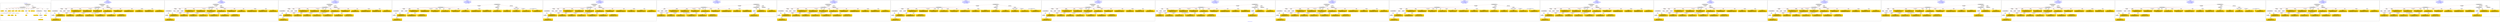 digraph n0 {
fontcolor="blue"
remincross="true"
label="s04-ima-artworks.xml"
subgraph cluster_0 {
label="1-correct model"
n2[style="filled",color="white",fillcolor="lightgray",label="CulturalHeritageObject1"];
n3[shape="plaintext",style="filled",fillcolor="gold",label="creationDate"];
n4[style="filled",color="white",fillcolor="lightgray",label="Person1"];
n5[shape="plaintext",style="filled",fillcolor="gold",label="galleryLabel"];
n6[shape="plaintext",style="filled",fillcolor="gold",label="dimensions"];
n7[shape="plaintext",style="filled",fillcolor="gold",label="materials"];
n8[shape="plaintext",style="filled",fillcolor="gold",label="creditLine"];
n9[shape="plaintext",style="filled",fillcolor="gold",label="provenance"];
n10[style="filled",color="white",fillcolor="lightgray",label="Concept1"];
n11[shape="plaintext",style="filled",fillcolor="gold",label="title"];
n12[shape="plaintext",style="filled",fillcolor="gold",label="accessionNumber"];
n13[style="filled",color="white",fillcolor="lightgray",label="CulturalHeritageObject2"];
n14[style="filled",color="white",fillcolor="lightgray",label="Document2"];
n15[shape="plaintext",style="filled",fillcolor="gold",label="relatedArtworksTitle"];
n16[style="filled",color="white",fillcolor="lightgray",label="Document1"];
n17[shape="plaintext",style="filled",fillcolor="gold",label="nationality"];
n18[shape="plaintext",style="filled",fillcolor="gold",label="birthDate"];
n19[shape="plaintext",style="filled",fillcolor="gold",label="deathDate"];
n20[shape="plaintext",style="filled",fillcolor="gold",label="artist"];
n21[style="filled",color="white",fillcolor="lightgray",label="EuropeanaAggregation1"];
n22[style="filled",color="white",fillcolor="lightgray",label="WebResource1"];
n23[shape="plaintext",style="filled",fillcolor="gold",label="imageURL"];
n24[shape="plaintext",style="filled",fillcolor="gold",label="values"];
n25[shape="plaintext",style="filled",fillcolor="gold",label="relatedArtworksURL"];
n26[shape="plaintext",style="filled",fillcolor="gold",label="sourceURL"];
}
subgraph cluster_1 {
label="candidate 0\nlink coherence:1.0\nnode coherence:1.0\nconfidence:0.543222050895631\nmapping score:0.6124465659848182\ncost:23.99947\n-precision:0.92-recall:0.92"
n28[style="filled",color="white",fillcolor="lightgray",label="CulturalHeritageObject1"];
n29[style="filled",color="white",fillcolor="lightgray",label="CulturalHeritageObject2"];
n30[style="filled",color="white",fillcolor="lightgray",label="Person1"];
n31[style="filled",color="white",fillcolor="lightgray",label="Concept1"];
n32[style="filled",color="white",fillcolor="lightgray",label="Document1"];
n33[style="filled",color="white",fillcolor="lightgray",label="Document2"];
n34[style="filled",color="white",fillcolor="lightgray",label="EuropeanaAggregation1"];
n35[style="filled",color="white",fillcolor="lightgray",label="WebResource1"];
n36[shape="plaintext",style="filled",fillcolor="gold",label="accessionNumber\n[CulturalHeritageObject,accessionNumber,0.992]\n[CulturalHeritageObject,extent,0.007]\n[CulturalHeritageObject,provenance,0.0]\n[WebResource,classLink,0.0]"];
n37[shape="plaintext",style="filled",fillcolor="gold",label="deathDate\n[Person,dateOfDeath,0.434]\n[CulturalHeritageObject,created,0.341]\n[Person,dateOfBirth,0.159]\n[CulturalHeritageObject,title,0.065]"];
n38[shape="plaintext",style="filled",fillcolor="gold",label="provenance\n[CulturalHeritageObject,provenance,0.513]\n[CulturalHeritageObject,description,0.17]\n[CulturalHeritageObject,title,0.168]\n[Person,biographicalInformation,0.149]"];
n39[shape="plaintext",style="filled",fillcolor="gold",label="values\n[Concept,prefLabel,0.343]\n[CulturalHeritageObject,description,0.273]\n[CulturalHeritageObject,title,0.267]\n[Person,biographicalInformation,0.117]"];
n40[shape="plaintext",style="filled",fillcolor="gold",label="birthDate\n[Person,dateOfBirth,0.476]\n[Person,dateOfDeath,0.258]\n[CulturalHeritageObject,created,0.224]\n[Person,biographicalInformation,0.042]"];
n41[shape="plaintext",style="filled",fillcolor="gold",label="relatedArtworksTitle\n[CulturalHeritageObject,title,0.372]\n[Document,classLink,0.275]\n[CulturalHeritageObject,description,0.225]\n[Person,biographicalInformation,0.128]"];
n42[shape="plaintext",style="filled",fillcolor="gold",label="materials\n[CulturalHeritageObject,medium,0.806]\n[CulturalHeritageObject,description,0.071]\n[Person,biographicalInformation,0.062]\n[Concept,prefLabel,0.061]"];
n43[shape="plaintext",style="filled",fillcolor="gold",label="imageURL\n[WebResource,classLink,0.86]\n[Document,classLink,0.123]\n[CulturalHeritageObject,description,0.011]\n[CulturalHeritageObject,title,0.006]"];
n44[shape="plaintext",style="filled",fillcolor="gold",label="artist\n[Person,nameOfThePerson,0.486]\n[Document,classLink,0.282]\n[CulturalHeritageObject,provenance,0.138]\n[CulturalHeritageObject,title,0.094]"];
n45[shape="plaintext",style="filled",fillcolor="gold",label="title\n[CulturalHeritageObject,title,0.389]\n[Document,classLink,0.238]\n[CulturalHeritageObject,description,0.232]\n[Person,biographicalInformation,0.141]"];
n46[shape="plaintext",style="filled",fillcolor="gold",label="relatedArtworksURL\n[WebResource,classLink,0.436]\n[Document,classLink,0.418]\n[CulturalHeritageObject,provenance,0.106]\n[CulturalHeritageObject,rights,0.04]"];
n47[shape="plaintext",style="filled",fillcolor="gold",label="creditLine\n[CulturalHeritageObject,provenance,0.663]\n[CulturalHeritageObject,title,0.138]\n[CulturalHeritageObject,description,0.11]\n[Document,classLink,0.089]"];
n48[shape="plaintext",style="filled",fillcolor="gold",label="dimensions\n[CulturalHeritageObject,extent,0.606]\n[CulturalHeritageObject,accessionNumber,0.191]\n[CulturalHeritageObject,medium,0.105]\n[CulturalHeritageObject,description,0.097]"];
n49[shape="plaintext",style="filled",fillcolor="gold",label="creationDate\n[Person,dateOfBirth,0.426]\n[CulturalHeritageObject,created,0.33]\n[Person,dateOfDeath,0.141]\n[Person,biographicalInformation,0.103]"];
n50[shape="plaintext",style="filled",fillcolor="gold",label="galleryLabel\n[Person,biographicalInformation,0.406]\n[CulturalHeritageObject,description,0.376]\n[CulturalHeritageObject,title,0.149]\n[CulturalHeritageObject,provenance,0.069]"];
n51[shape="plaintext",style="filled",fillcolor="gold",label="nationality\n[Person,countryAssociatedWithThePerson,0.737]\n[Concept,prefLabel,0.105]\n[CulturalHeritageObject,provenance,0.097]\n[CulturalHeritageObject,title,0.062]"];
n52[shape="plaintext",style="filled",fillcolor="gold",label="sourceURL\n[Document,classLink,0.431]\n[WebResource,classLink,0.421]\n[CulturalHeritageObject,provenance,0.106]\n[CulturalHeritageObject,rights,0.042]"];
}
subgraph cluster_2 {
label="candidate 1\nlink coherence:1.0\nnode coherence:1.0\nconfidence:0.5340453348413664\nmapping score:0.6093876606333967\ncost:23.99947\n-precision:0.83-recall:0.83"
n54[style="filled",color="white",fillcolor="lightgray",label="CulturalHeritageObject1"];
n55[style="filled",color="white",fillcolor="lightgray",label="CulturalHeritageObject2"];
n56[style="filled",color="white",fillcolor="lightgray",label="Person1"];
n57[style="filled",color="white",fillcolor="lightgray",label="Concept1"];
n58[style="filled",color="white",fillcolor="lightgray",label="Document1"];
n59[style="filled",color="white",fillcolor="lightgray",label="Document2"];
n60[style="filled",color="white",fillcolor="lightgray",label="EuropeanaAggregation1"];
n61[style="filled",color="white",fillcolor="lightgray",label="WebResource1"];
n62[shape="plaintext",style="filled",fillcolor="gold",label="accessionNumber\n[CulturalHeritageObject,accessionNumber,0.992]\n[CulturalHeritageObject,extent,0.007]\n[CulturalHeritageObject,provenance,0.0]\n[WebResource,classLink,0.0]"];
n63[shape="plaintext",style="filled",fillcolor="gold",label="deathDate\n[Person,dateOfDeath,0.434]\n[CulturalHeritageObject,created,0.341]\n[Person,dateOfBirth,0.159]\n[CulturalHeritageObject,title,0.065]"];
n64[shape="plaintext",style="filled",fillcolor="gold",label="provenance\n[CulturalHeritageObject,provenance,0.513]\n[CulturalHeritageObject,description,0.17]\n[CulturalHeritageObject,title,0.168]\n[Person,biographicalInformation,0.149]"];
n65[shape="plaintext",style="filled",fillcolor="gold",label="values\n[Concept,prefLabel,0.343]\n[CulturalHeritageObject,description,0.273]\n[CulturalHeritageObject,title,0.267]\n[Person,biographicalInformation,0.117]"];
n66[shape="plaintext",style="filled",fillcolor="gold",label="creationDate\n[Person,dateOfBirth,0.426]\n[CulturalHeritageObject,created,0.33]\n[Person,dateOfDeath,0.141]\n[Person,biographicalInformation,0.103]"];
n67[shape="plaintext",style="filled",fillcolor="gold",label="relatedArtworksTitle\n[CulturalHeritageObject,title,0.372]\n[Document,classLink,0.275]\n[CulturalHeritageObject,description,0.225]\n[Person,biographicalInformation,0.128]"];
n68[shape="plaintext",style="filled",fillcolor="gold",label="materials\n[CulturalHeritageObject,medium,0.806]\n[CulturalHeritageObject,description,0.071]\n[Person,biographicalInformation,0.062]\n[Concept,prefLabel,0.061]"];
n69[shape="plaintext",style="filled",fillcolor="gold",label="imageURL\n[WebResource,classLink,0.86]\n[Document,classLink,0.123]\n[CulturalHeritageObject,description,0.011]\n[CulturalHeritageObject,title,0.006]"];
n70[shape="plaintext",style="filled",fillcolor="gold",label="artist\n[Person,nameOfThePerson,0.486]\n[Document,classLink,0.282]\n[CulturalHeritageObject,provenance,0.138]\n[CulturalHeritageObject,title,0.094]"];
n71[shape="plaintext",style="filled",fillcolor="gold",label="title\n[CulturalHeritageObject,title,0.389]\n[Document,classLink,0.238]\n[CulturalHeritageObject,description,0.232]\n[Person,biographicalInformation,0.141]"];
n72[shape="plaintext",style="filled",fillcolor="gold",label="relatedArtworksURL\n[WebResource,classLink,0.436]\n[Document,classLink,0.418]\n[CulturalHeritageObject,provenance,0.106]\n[CulturalHeritageObject,rights,0.04]"];
n73[shape="plaintext",style="filled",fillcolor="gold",label="creditLine\n[CulturalHeritageObject,provenance,0.663]\n[CulturalHeritageObject,title,0.138]\n[CulturalHeritageObject,description,0.11]\n[Document,classLink,0.089]"];
n74[shape="plaintext",style="filled",fillcolor="gold",label="birthDate\n[Person,dateOfBirth,0.476]\n[Person,dateOfDeath,0.258]\n[CulturalHeritageObject,created,0.224]\n[Person,biographicalInformation,0.042]"];
n75[shape="plaintext",style="filled",fillcolor="gold",label="dimensions\n[CulturalHeritageObject,extent,0.606]\n[CulturalHeritageObject,accessionNumber,0.191]\n[CulturalHeritageObject,medium,0.105]\n[CulturalHeritageObject,description,0.097]"];
n76[shape="plaintext",style="filled",fillcolor="gold",label="galleryLabel\n[Person,biographicalInformation,0.406]\n[CulturalHeritageObject,description,0.376]\n[CulturalHeritageObject,title,0.149]\n[CulturalHeritageObject,provenance,0.069]"];
n77[shape="plaintext",style="filled",fillcolor="gold",label="nationality\n[Person,countryAssociatedWithThePerson,0.737]\n[Concept,prefLabel,0.105]\n[CulturalHeritageObject,provenance,0.097]\n[CulturalHeritageObject,title,0.062]"];
n78[shape="plaintext",style="filled",fillcolor="gold",label="sourceURL\n[Document,classLink,0.431]\n[WebResource,classLink,0.421]\n[CulturalHeritageObject,provenance,0.106]\n[CulturalHeritageObject,rights,0.042]"];
}
subgraph cluster_3 {
label="candidate 10\nlink coherence:0.9583333333333334\nnode coherence:1.0\nconfidence:0.5340453348413664\nmapping score:0.6093876606333967\ncost:123.009612\n-precision:0.83-recall:0.83"
n80[style="filled",color="white",fillcolor="lightgray",label="CulturalHeritageObject1"];
n81[style="filled",color="white",fillcolor="lightgray",label="CulturalHeritageObject2"];
n82[style="filled",color="white",fillcolor="lightgray",label="Person1"];
n83[style="filled",color="white",fillcolor="lightgray",label="Concept1"];
n84[style="filled",color="white",fillcolor="lightgray",label="Document1"];
n85[style="filled",color="white",fillcolor="lightgray",label="Document2"];
n86[style="filled",color="white",fillcolor="lightgray",label="EuropeanaAggregation1"];
n87[style="filled",color="white",fillcolor="lightgray",label="WebResource1"];
n88[shape="plaintext",style="filled",fillcolor="gold",label="accessionNumber\n[CulturalHeritageObject,accessionNumber,0.992]\n[CulturalHeritageObject,extent,0.007]\n[CulturalHeritageObject,provenance,0.0]\n[WebResource,classLink,0.0]"];
n89[shape="plaintext",style="filled",fillcolor="gold",label="deathDate\n[Person,dateOfDeath,0.434]\n[CulturalHeritageObject,created,0.341]\n[Person,dateOfBirth,0.159]\n[CulturalHeritageObject,title,0.065]"];
n90[shape="plaintext",style="filled",fillcolor="gold",label="provenance\n[CulturalHeritageObject,provenance,0.513]\n[CulturalHeritageObject,description,0.17]\n[CulturalHeritageObject,title,0.168]\n[Person,biographicalInformation,0.149]"];
n91[shape="plaintext",style="filled",fillcolor="gold",label="values\n[Concept,prefLabel,0.343]\n[CulturalHeritageObject,description,0.273]\n[CulturalHeritageObject,title,0.267]\n[Person,biographicalInformation,0.117]"];
n92[shape="plaintext",style="filled",fillcolor="gold",label="creationDate\n[Person,dateOfBirth,0.426]\n[CulturalHeritageObject,created,0.33]\n[Person,dateOfDeath,0.141]\n[Person,biographicalInformation,0.103]"];
n93[shape="plaintext",style="filled",fillcolor="gold",label="relatedArtworksTitle\n[CulturalHeritageObject,title,0.372]\n[Document,classLink,0.275]\n[CulturalHeritageObject,description,0.225]\n[Person,biographicalInformation,0.128]"];
n94[shape="plaintext",style="filled",fillcolor="gold",label="materials\n[CulturalHeritageObject,medium,0.806]\n[CulturalHeritageObject,description,0.071]\n[Person,biographicalInformation,0.062]\n[Concept,prefLabel,0.061]"];
n95[shape="plaintext",style="filled",fillcolor="gold",label="imageURL\n[WebResource,classLink,0.86]\n[Document,classLink,0.123]\n[CulturalHeritageObject,description,0.011]\n[CulturalHeritageObject,title,0.006]"];
n96[shape="plaintext",style="filled",fillcolor="gold",label="artist\n[Person,nameOfThePerson,0.486]\n[Document,classLink,0.282]\n[CulturalHeritageObject,provenance,0.138]\n[CulturalHeritageObject,title,0.094]"];
n97[shape="plaintext",style="filled",fillcolor="gold",label="title\n[CulturalHeritageObject,title,0.389]\n[Document,classLink,0.238]\n[CulturalHeritageObject,description,0.232]\n[Person,biographicalInformation,0.141]"];
n98[shape="plaintext",style="filled",fillcolor="gold",label="relatedArtworksURL\n[WebResource,classLink,0.436]\n[Document,classLink,0.418]\n[CulturalHeritageObject,provenance,0.106]\n[CulturalHeritageObject,rights,0.04]"];
n99[shape="plaintext",style="filled",fillcolor="gold",label="creditLine\n[CulturalHeritageObject,provenance,0.663]\n[CulturalHeritageObject,title,0.138]\n[CulturalHeritageObject,description,0.11]\n[Document,classLink,0.089]"];
n100[shape="plaintext",style="filled",fillcolor="gold",label="birthDate\n[Person,dateOfBirth,0.476]\n[Person,dateOfDeath,0.258]\n[CulturalHeritageObject,created,0.224]\n[Person,biographicalInformation,0.042]"];
n101[shape="plaintext",style="filled",fillcolor="gold",label="dimensions\n[CulturalHeritageObject,extent,0.606]\n[CulturalHeritageObject,accessionNumber,0.191]\n[CulturalHeritageObject,medium,0.105]\n[CulturalHeritageObject,description,0.097]"];
n102[shape="plaintext",style="filled",fillcolor="gold",label="galleryLabel\n[Person,biographicalInformation,0.406]\n[CulturalHeritageObject,description,0.376]\n[CulturalHeritageObject,title,0.149]\n[CulturalHeritageObject,provenance,0.069]"];
n103[shape="plaintext",style="filled",fillcolor="gold",label="nationality\n[Person,countryAssociatedWithThePerson,0.737]\n[Concept,prefLabel,0.105]\n[CulturalHeritageObject,provenance,0.097]\n[CulturalHeritageObject,title,0.062]"];
n104[shape="plaintext",style="filled",fillcolor="gold",label="sourceURL\n[Document,classLink,0.431]\n[WebResource,classLink,0.421]\n[CulturalHeritageObject,provenance,0.106]\n[CulturalHeritageObject,rights,0.042]"];
}
subgraph cluster_4 {
label="candidate 11\nlink coherence:0.9583333333333334\nnode coherence:1.0\nconfidence:0.5340453348413664\nmapping score:0.6093876606333967\ncost:123.009652\n-precision:0.79-recall:0.79"
n106[style="filled",color="white",fillcolor="lightgray",label="CulturalHeritageObject1"];
n107[style="filled",color="white",fillcolor="lightgray",label="CulturalHeritageObject2"];
n108[style="filled",color="white",fillcolor="lightgray",label="Concept1"];
n109[style="filled",color="white",fillcolor="lightgray",label="Document1"];
n110[style="filled",color="white",fillcolor="lightgray",label="Document2"];
n111[style="filled",color="white",fillcolor="lightgray",label="EuropeanaAggregation1"];
n112[style="filled",color="white",fillcolor="lightgray",label="WebResource1"];
n113[style="filled",color="white",fillcolor="lightgray",label="Person1"];
n114[shape="plaintext",style="filled",fillcolor="gold",label="accessionNumber\n[CulturalHeritageObject,accessionNumber,0.992]\n[CulturalHeritageObject,extent,0.007]\n[CulturalHeritageObject,provenance,0.0]\n[WebResource,classLink,0.0]"];
n115[shape="plaintext",style="filled",fillcolor="gold",label="deathDate\n[Person,dateOfDeath,0.434]\n[CulturalHeritageObject,created,0.341]\n[Person,dateOfBirth,0.159]\n[CulturalHeritageObject,title,0.065]"];
n116[shape="plaintext",style="filled",fillcolor="gold",label="provenance\n[CulturalHeritageObject,provenance,0.513]\n[CulturalHeritageObject,description,0.17]\n[CulturalHeritageObject,title,0.168]\n[Person,biographicalInformation,0.149]"];
n117[shape="plaintext",style="filled",fillcolor="gold",label="values\n[Concept,prefLabel,0.343]\n[CulturalHeritageObject,description,0.273]\n[CulturalHeritageObject,title,0.267]\n[Person,biographicalInformation,0.117]"];
n118[shape="plaintext",style="filled",fillcolor="gold",label="creationDate\n[Person,dateOfBirth,0.426]\n[CulturalHeritageObject,created,0.33]\n[Person,dateOfDeath,0.141]\n[Person,biographicalInformation,0.103]"];
n119[shape="plaintext",style="filled",fillcolor="gold",label="relatedArtworksTitle\n[CulturalHeritageObject,title,0.372]\n[Document,classLink,0.275]\n[CulturalHeritageObject,description,0.225]\n[Person,biographicalInformation,0.128]"];
n120[shape="plaintext",style="filled",fillcolor="gold",label="materials\n[CulturalHeritageObject,medium,0.806]\n[CulturalHeritageObject,description,0.071]\n[Person,biographicalInformation,0.062]\n[Concept,prefLabel,0.061]"];
n121[shape="plaintext",style="filled",fillcolor="gold",label="imageURL\n[WebResource,classLink,0.86]\n[Document,classLink,0.123]\n[CulturalHeritageObject,description,0.011]\n[CulturalHeritageObject,title,0.006]"];
n122[shape="plaintext",style="filled",fillcolor="gold",label="artist\n[Person,nameOfThePerson,0.486]\n[Document,classLink,0.282]\n[CulturalHeritageObject,provenance,0.138]\n[CulturalHeritageObject,title,0.094]"];
n123[shape="plaintext",style="filled",fillcolor="gold",label="title\n[CulturalHeritageObject,title,0.389]\n[Document,classLink,0.238]\n[CulturalHeritageObject,description,0.232]\n[Person,biographicalInformation,0.141]"];
n124[shape="plaintext",style="filled",fillcolor="gold",label="relatedArtworksURL\n[WebResource,classLink,0.436]\n[Document,classLink,0.418]\n[CulturalHeritageObject,provenance,0.106]\n[CulturalHeritageObject,rights,0.04]"];
n125[shape="plaintext",style="filled",fillcolor="gold",label="creditLine\n[CulturalHeritageObject,provenance,0.663]\n[CulturalHeritageObject,title,0.138]\n[CulturalHeritageObject,description,0.11]\n[Document,classLink,0.089]"];
n126[shape="plaintext",style="filled",fillcolor="gold",label="birthDate\n[Person,dateOfBirth,0.476]\n[Person,dateOfDeath,0.258]\n[CulturalHeritageObject,created,0.224]\n[Person,biographicalInformation,0.042]"];
n127[shape="plaintext",style="filled",fillcolor="gold",label="dimensions\n[CulturalHeritageObject,extent,0.606]\n[CulturalHeritageObject,accessionNumber,0.191]\n[CulturalHeritageObject,medium,0.105]\n[CulturalHeritageObject,description,0.097]"];
n128[shape="plaintext",style="filled",fillcolor="gold",label="galleryLabel\n[Person,biographicalInformation,0.406]\n[CulturalHeritageObject,description,0.376]\n[CulturalHeritageObject,title,0.149]\n[CulturalHeritageObject,provenance,0.069]"];
n129[shape="plaintext",style="filled",fillcolor="gold",label="nationality\n[Person,countryAssociatedWithThePerson,0.737]\n[Concept,prefLabel,0.105]\n[CulturalHeritageObject,provenance,0.097]\n[CulturalHeritageObject,title,0.062]"];
n130[shape="plaintext",style="filled",fillcolor="gold",label="sourceURL\n[Document,classLink,0.431]\n[WebResource,classLink,0.421]\n[CulturalHeritageObject,provenance,0.106]\n[CulturalHeritageObject,rights,0.042]"];
}
subgraph cluster_5 {
label="candidate 12\nlink coherence:0.9583333333333334\nnode coherence:1.0\nconfidence:0.5305975065106886\nmapping score:0.6082383845231708\ncost:23.99945\n-precision:0.75-recall:0.75"
n132[style="filled",color="white",fillcolor="lightgray",label="CulturalHeritageObject1"];
n133[style="filled",color="white",fillcolor="lightgray",label="CulturalHeritageObject2"];
n134[style="filled",color="white",fillcolor="lightgray",label="Person1"];
n135[style="filled",color="white",fillcolor="lightgray",label="Concept1"];
n136[style="filled",color="white",fillcolor="lightgray",label="Document1"];
n137[style="filled",color="white",fillcolor="lightgray",label="Document2"];
n138[style="filled",color="white",fillcolor="lightgray",label="EuropeanaAggregation1"];
n139[style="filled",color="white",fillcolor="lightgray",label="WebResource1"];
n140[shape="plaintext",style="filled",fillcolor="gold",label="accessionNumber\n[CulturalHeritageObject,accessionNumber,0.992]\n[CulturalHeritageObject,extent,0.007]\n[CulturalHeritageObject,provenance,0.0]\n[WebResource,classLink,0.0]"];
n141[shape="plaintext",style="filled",fillcolor="gold",label="birthDate\n[Person,dateOfBirth,0.476]\n[Person,dateOfDeath,0.258]\n[CulturalHeritageObject,created,0.224]\n[Person,biographicalInformation,0.042]"];
n142[shape="plaintext",style="filled",fillcolor="gold",label="provenance\n[CulturalHeritageObject,provenance,0.513]\n[CulturalHeritageObject,description,0.17]\n[CulturalHeritageObject,title,0.168]\n[Person,biographicalInformation,0.149]"];
n143[shape="plaintext",style="filled",fillcolor="gold",label="values\n[Concept,prefLabel,0.343]\n[CulturalHeritageObject,description,0.273]\n[CulturalHeritageObject,title,0.267]\n[Person,biographicalInformation,0.117]"];
n144[shape="plaintext",style="filled",fillcolor="gold",label="creationDate\n[Person,dateOfBirth,0.426]\n[CulturalHeritageObject,created,0.33]\n[Person,dateOfDeath,0.141]\n[Person,biographicalInformation,0.103]"];
n145[shape="plaintext",style="filled",fillcolor="gold",label="relatedArtworksTitle\n[CulturalHeritageObject,title,0.372]\n[Document,classLink,0.275]\n[CulturalHeritageObject,description,0.225]\n[Person,biographicalInformation,0.128]"];
n146[shape="plaintext",style="filled",fillcolor="gold",label="materials\n[CulturalHeritageObject,medium,0.806]\n[CulturalHeritageObject,description,0.071]\n[Person,biographicalInformation,0.062]\n[Concept,prefLabel,0.061]"];
n147[shape="plaintext",style="filled",fillcolor="gold",label="imageURL\n[WebResource,classLink,0.86]\n[Document,classLink,0.123]\n[CulturalHeritageObject,description,0.011]\n[CulturalHeritageObject,title,0.006]"];
n148[shape="plaintext",style="filled",fillcolor="gold",label="artist\n[Person,nameOfThePerson,0.486]\n[Document,classLink,0.282]\n[CulturalHeritageObject,provenance,0.138]\n[CulturalHeritageObject,title,0.094]"];
n149[shape="plaintext",style="filled",fillcolor="gold",label="title\n[CulturalHeritageObject,title,0.389]\n[Document,classLink,0.238]\n[CulturalHeritageObject,description,0.232]\n[Person,biographicalInformation,0.141]"];
n150[shape="plaintext",style="filled",fillcolor="gold",label="relatedArtworksURL\n[WebResource,classLink,0.436]\n[Document,classLink,0.418]\n[CulturalHeritageObject,provenance,0.106]\n[CulturalHeritageObject,rights,0.04]"];
n151[shape="plaintext",style="filled",fillcolor="gold",label="creditLine\n[CulturalHeritageObject,provenance,0.663]\n[CulturalHeritageObject,title,0.138]\n[CulturalHeritageObject,description,0.11]\n[Document,classLink,0.089]"];
n152[shape="plaintext",style="filled",fillcolor="gold",label="dimensions\n[CulturalHeritageObject,extent,0.606]\n[CulturalHeritageObject,accessionNumber,0.191]\n[CulturalHeritageObject,medium,0.105]\n[CulturalHeritageObject,description,0.097]"];
n153[shape="plaintext",style="filled",fillcolor="gold",label="deathDate\n[Person,dateOfDeath,0.434]\n[CulturalHeritageObject,created,0.341]\n[Person,dateOfBirth,0.159]\n[CulturalHeritageObject,title,0.065]"];
n154[shape="plaintext",style="filled",fillcolor="gold",label="galleryLabel\n[Person,biographicalInformation,0.406]\n[CulturalHeritageObject,description,0.376]\n[CulturalHeritageObject,title,0.149]\n[CulturalHeritageObject,provenance,0.069]"];
n155[shape="plaintext",style="filled",fillcolor="gold",label="nationality\n[Person,countryAssociatedWithThePerson,0.737]\n[Concept,prefLabel,0.105]\n[CulturalHeritageObject,provenance,0.097]\n[CulturalHeritageObject,title,0.062]"];
n156[shape="plaintext",style="filled",fillcolor="gold",label="sourceURL\n[Document,classLink,0.431]\n[WebResource,classLink,0.421]\n[CulturalHeritageObject,provenance,0.106]\n[CulturalHeritageObject,rights,0.042]"];
}
subgraph cluster_6 {
label="candidate 13\nlink coherence:0.9583333333333334\nnode coherence:1.0\nconfidence:0.5305975065106886\nmapping score:0.6082383845231708\ncost:123.009492\n-precision:0.75-recall:0.75"
n158[style="filled",color="white",fillcolor="lightgray",label="CulturalHeritageObject1"];
n159[style="filled",color="white",fillcolor="lightgray",label="Person1"];
n160[style="filled",color="white",fillcolor="lightgray",label="Concept1"];
n161[style="filled",color="white",fillcolor="lightgray",label="Document1"];
n162[style="filled",color="white",fillcolor="lightgray",label="CulturalHeritageObject2"];
n163[style="filled",color="white",fillcolor="lightgray",label="Document2"];
n164[style="filled",color="white",fillcolor="lightgray",label="EuropeanaAggregation1"];
n165[style="filled",color="white",fillcolor="lightgray",label="WebResource1"];
n166[shape="plaintext",style="filled",fillcolor="gold",label="accessionNumber\n[CulturalHeritageObject,accessionNumber,0.992]\n[CulturalHeritageObject,extent,0.007]\n[CulturalHeritageObject,provenance,0.0]\n[WebResource,classLink,0.0]"];
n167[shape="plaintext",style="filled",fillcolor="gold",label="birthDate\n[Person,dateOfBirth,0.476]\n[Person,dateOfDeath,0.258]\n[CulturalHeritageObject,created,0.224]\n[Person,biographicalInformation,0.042]"];
n168[shape="plaintext",style="filled",fillcolor="gold",label="provenance\n[CulturalHeritageObject,provenance,0.513]\n[CulturalHeritageObject,description,0.17]\n[CulturalHeritageObject,title,0.168]\n[Person,biographicalInformation,0.149]"];
n169[shape="plaintext",style="filled",fillcolor="gold",label="values\n[Concept,prefLabel,0.343]\n[CulturalHeritageObject,description,0.273]\n[CulturalHeritageObject,title,0.267]\n[Person,biographicalInformation,0.117]"];
n170[shape="plaintext",style="filled",fillcolor="gold",label="creationDate\n[Person,dateOfBirth,0.426]\n[CulturalHeritageObject,created,0.33]\n[Person,dateOfDeath,0.141]\n[Person,biographicalInformation,0.103]"];
n171[shape="plaintext",style="filled",fillcolor="gold",label="relatedArtworksTitle\n[CulturalHeritageObject,title,0.372]\n[Document,classLink,0.275]\n[CulturalHeritageObject,description,0.225]\n[Person,biographicalInformation,0.128]"];
n172[shape="plaintext",style="filled",fillcolor="gold",label="materials\n[CulturalHeritageObject,medium,0.806]\n[CulturalHeritageObject,description,0.071]\n[Person,biographicalInformation,0.062]\n[Concept,prefLabel,0.061]"];
n173[shape="plaintext",style="filled",fillcolor="gold",label="imageURL\n[WebResource,classLink,0.86]\n[Document,classLink,0.123]\n[CulturalHeritageObject,description,0.011]\n[CulturalHeritageObject,title,0.006]"];
n174[shape="plaintext",style="filled",fillcolor="gold",label="artist\n[Person,nameOfThePerson,0.486]\n[Document,classLink,0.282]\n[CulturalHeritageObject,provenance,0.138]\n[CulturalHeritageObject,title,0.094]"];
n175[shape="plaintext",style="filled",fillcolor="gold",label="title\n[CulturalHeritageObject,title,0.389]\n[Document,classLink,0.238]\n[CulturalHeritageObject,description,0.232]\n[Person,biographicalInformation,0.141]"];
n176[shape="plaintext",style="filled",fillcolor="gold",label="relatedArtworksURL\n[WebResource,classLink,0.436]\n[Document,classLink,0.418]\n[CulturalHeritageObject,provenance,0.106]\n[CulturalHeritageObject,rights,0.04]"];
n177[shape="plaintext",style="filled",fillcolor="gold",label="creditLine\n[CulturalHeritageObject,provenance,0.663]\n[CulturalHeritageObject,title,0.138]\n[CulturalHeritageObject,description,0.11]\n[Document,classLink,0.089]"];
n178[shape="plaintext",style="filled",fillcolor="gold",label="dimensions\n[CulturalHeritageObject,extent,0.606]\n[CulturalHeritageObject,accessionNumber,0.191]\n[CulturalHeritageObject,medium,0.105]\n[CulturalHeritageObject,description,0.097]"];
n179[shape="plaintext",style="filled",fillcolor="gold",label="deathDate\n[Person,dateOfDeath,0.434]\n[CulturalHeritageObject,created,0.341]\n[Person,dateOfBirth,0.159]\n[CulturalHeritageObject,title,0.065]"];
n180[shape="plaintext",style="filled",fillcolor="gold",label="galleryLabel\n[Person,biographicalInformation,0.406]\n[CulturalHeritageObject,description,0.376]\n[CulturalHeritageObject,title,0.149]\n[CulturalHeritageObject,provenance,0.069]"];
n181[shape="plaintext",style="filled",fillcolor="gold",label="nationality\n[Person,countryAssociatedWithThePerson,0.737]\n[Concept,prefLabel,0.105]\n[CulturalHeritageObject,provenance,0.097]\n[CulturalHeritageObject,title,0.062]"];
n182[shape="plaintext",style="filled",fillcolor="gold",label="sourceURL\n[Document,classLink,0.431]\n[WebResource,classLink,0.421]\n[CulturalHeritageObject,provenance,0.106]\n[CulturalHeritageObject,rights,0.042]"];
}
subgraph cluster_7 {
label="candidate 14\nlink coherence:0.9583333333333334\nnode coherence:1.0\nconfidence:0.5305975065106886\nmapping score:0.6082383845231708\ncost:123.009612\n-precision:0.79-recall:0.79"
n184[style="filled",color="white",fillcolor="lightgray",label="CulturalHeritageObject1"];
n185[style="filled",color="white",fillcolor="lightgray",label="CulturalHeritageObject2"];
n186[style="filled",color="white",fillcolor="lightgray",label="Person1"];
n187[style="filled",color="white",fillcolor="lightgray",label="Concept1"];
n188[style="filled",color="white",fillcolor="lightgray",label="Document1"];
n189[style="filled",color="white",fillcolor="lightgray",label="Document2"];
n190[style="filled",color="white",fillcolor="lightgray",label="EuropeanaAggregation1"];
n191[style="filled",color="white",fillcolor="lightgray",label="WebResource1"];
n192[shape="plaintext",style="filled",fillcolor="gold",label="accessionNumber\n[CulturalHeritageObject,accessionNumber,0.992]\n[CulturalHeritageObject,extent,0.007]\n[CulturalHeritageObject,provenance,0.0]\n[WebResource,classLink,0.0]"];
n193[shape="plaintext",style="filled",fillcolor="gold",label="birthDate\n[Person,dateOfBirth,0.476]\n[Person,dateOfDeath,0.258]\n[CulturalHeritageObject,created,0.224]\n[Person,biographicalInformation,0.042]"];
n194[shape="plaintext",style="filled",fillcolor="gold",label="provenance\n[CulturalHeritageObject,provenance,0.513]\n[CulturalHeritageObject,description,0.17]\n[CulturalHeritageObject,title,0.168]\n[Person,biographicalInformation,0.149]"];
n195[shape="plaintext",style="filled",fillcolor="gold",label="values\n[Concept,prefLabel,0.343]\n[CulturalHeritageObject,description,0.273]\n[CulturalHeritageObject,title,0.267]\n[Person,biographicalInformation,0.117]"];
n196[shape="plaintext",style="filled",fillcolor="gold",label="creationDate\n[Person,dateOfBirth,0.426]\n[CulturalHeritageObject,created,0.33]\n[Person,dateOfDeath,0.141]\n[Person,biographicalInformation,0.103]"];
n197[shape="plaintext",style="filled",fillcolor="gold",label="relatedArtworksTitle\n[CulturalHeritageObject,title,0.372]\n[Document,classLink,0.275]\n[CulturalHeritageObject,description,0.225]\n[Person,biographicalInformation,0.128]"];
n198[shape="plaintext",style="filled",fillcolor="gold",label="materials\n[CulturalHeritageObject,medium,0.806]\n[CulturalHeritageObject,description,0.071]\n[Person,biographicalInformation,0.062]\n[Concept,prefLabel,0.061]"];
n199[shape="plaintext",style="filled",fillcolor="gold",label="imageURL\n[WebResource,classLink,0.86]\n[Document,classLink,0.123]\n[CulturalHeritageObject,description,0.011]\n[CulturalHeritageObject,title,0.006]"];
n200[shape="plaintext",style="filled",fillcolor="gold",label="artist\n[Person,nameOfThePerson,0.486]\n[Document,classLink,0.282]\n[CulturalHeritageObject,provenance,0.138]\n[CulturalHeritageObject,title,0.094]"];
n201[shape="plaintext",style="filled",fillcolor="gold",label="title\n[CulturalHeritageObject,title,0.389]\n[Document,classLink,0.238]\n[CulturalHeritageObject,description,0.232]\n[Person,biographicalInformation,0.141]"];
n202[shape="plaintext",style="filled",fillcolor="gold",label="relatedArtworksURL\n[WebResource,classLink,0.436]\n[Document,classLink,0.418]\n[CulturalHeritageObject,provenance,0.106]\n[CulturalHeritageObject,rights,0.04]"];
n203[shape="plaintext",style="filled",fillcolor="gold",label="creditLine\n[CulturalHeritageObject,provenance,0.663]\n[CulturalHeritageObject,title,0.138]\n[CulturalHeritageObject,description,0.11]\n[Document,classLink,0.089]"];
n204[shape="plaintext",style="filled",fillcolor="gold",label="dimensions\n[CulturalHeritageObject,extent,0.606]\n[CulturalHeritageObject,accessionNumber,0.191]\n[CulturalHeritageObject,medium,0.105]\n[CulturalHeritageObject,description,0.097]"];
n205[shape="plaintext",style="filled",fillcolor="gold",label="deathDate\n[Person,dateOfDeath,0.434]\n[CulturalHeritageObject,created,0.341]\n[Person,dateOfBirth,0.159]\n[CulturalHeritageObject,title,0.065]"];
n206[shape="plaintext",style="filled",fillcolor="gold",label="galleryLabel\n[Person,biographicalInformation,0.406]\n[CulturalHeritageObject,description,0.376]\n[CulturalHeritageObject,title,0.149]\n[CulturalHeritageObject,provenance,0.069]"];
n207[shape="plaintext",style="filled",fillcolor="gold",label="nationality\n[Person,countryAssociatedWithThePerson,0.737]\n[Concept,prefLabel,0.105]\n[CulturalHeritageObject,provenance,0.097]\n[CulturalHeritageObject,title,0.062]"];
n208[shape="plaintext",style="filled",fillcolor="gold",label="sourceURL\n[Document,classLink,0.431]\n[WebResource,classLink,0.421]\n[CulturalHeritageObject,provenance,0.106]\n[CulturalHeritageObject,rights,0.042]"];
}
subgraph cluster_8 {
label="candidate 15\nlink coherence:0.9583333333333334\nnode coherence:1.0\nconfidence:0.5305975065106886\nmapping score:0.6082383845231708\ncost:123.009652\n-precision:0.75-recall:0.75"
n210[style="filled",color="white",fillcolor="lightgray",label="CulturalHeritageObject1"];
n211[style="filled",color="white",fillcolor="lightgray",label="CulturalHeritageObject2"];
n212[style="filled",color="white",fillcolor="lightgray",label="Concept1"];
n213[style="filled",color="white",fillcolor="lightgray",label="Document1"];
n214[style="filled",color="white",fillcolor="lightgray",label="Document2"];
n215[style="filled",color="white",fillcolor="lightgray",label="EuropeanaAggregation1"];
n216[style="filled",color="white",fillcolor="lightgray",label="WebResource1"];
n217[style="filled",color="white",fillcolor="lightgray",label="Person1"];
n218[shape="plaintext",style="filled",fillcolor="gold",label="accessionNumber\n[CulturalHeritageObject,accessionNumber,0.992]\n[CulturalHeritageObject,extent,0.007]\n[CulturalHeritageObject,provenance,0.0]\n[WebResource,classLink,0.0]"];
n219[shape="plaintext",style="filled",fillcolor="gold",label="birthDate\n[Person,dateOfBirth,0.476]\n[Person,dateOfDeath,0.258]\n[CulturalHeritageObject,created,0.224]\n[Person,biographicalInformation,0.042]"];
n220[shape="plaintext",style="filled",fillcolor="gold",label="provenance\n[CulturalHeritageObject,provenance,0.513]\n[CulturalHeritageObject,description,0.17]\n[CulturalHeritageObject,title,0.168]\n[Person,biographicalInformation,0.149]"];
n221[shape="plaintext",style="filled",fillcolor="gold",label="values\n[Concept,prefLabel,0.343]\n[CulturalHeritageObject,description,0.273]\n[CulturalHeritageObject,title,0.267]\n[Person,biographicalInformation,0.117]"];
n222[shape="plaintext",style="filled",fillcolor="gold",label="creationDate\n[Person,dateOfBirth,0.426]\n[CulturalHeritageObject,created,0.33]\n[Person,dateOfDeath,0.141]\n[Person,biographicalInformation,0.103]"];
n223[shape="plaintext",style="filled",fillcolor="gold",label="relatedArtworksTitle\n[CulturalHeritageObject,title,0.372]\n[Document,classLink,0.275]\n[CulturalHeritageObject,description,0.225]\n[Person,biographicalInformation,0.128]"];
n224[shape="plaintext",style="filled",fillcolor="gold",label="materials\n[CulturalHeritageObject,medium,0.806]\n[CulturalHeritageObject,description,0.071]\n[Person,biographicalInformation,0.062]\n[Concept,prefLabel,0.061]"];
n225[shape="plaintext",style="filled",fillcolor="gold",label="imageURL\n[WebResource,classLink,0.86]\n[Document,classLink,0.123]\n[CulturalHeritageObject,description,0.011]\n[CulturalHeritageObject,title,0.006]"];
n226[shape="plaintext",style="filled",fillcolor="gold",label="artist\n[Person,nameOfThePerson,0.486]\n[Document,classLink,0.282]\n[CulturalHeritageObject,provenance,0.138]\n[CulturalHeritageObject,title,0.094]"];
n227[shape="plaintext",style="filled",fillcolor="gold",label="title\n[CulturalHeritageObject,title,0.389]\n[Document,classLink,0.238]\n[CulturalHeritageObject,description,0.232]\n[Person,biographicalInformation,0.141]"];
n228[shape="plaintext",style="filled",fillcolor="gold",label="relatedArtworksURL\n[WebResource,classLink,0.436]\n[Document,classLink,0.418]\n[CulturalHeritageObject,provenance,0.106]\n[CulturalHeritageObject,rights,0.04]"];
n229[shape="plaintext",style="filled",fillcolor="gold",label="creditLine\n[CulturalHeritageObject,provenance,0.663]\n[CulturalHeritageObject,title,0.138]\n[CulturalHeritageObject,description,0.11]\n[Document,classLink,0.089]"];
n230[shape="plaintext",style="filled",fillcolor="gold",label="dimensions\n[CulturalHeritageObject,extent,0.606]\n[CulturalHeritageObject,accessionNumber,0.191]\n[CulturalHeritageObject,medium,0.105]\n[CulturalHeritageObject,description,0.097]"];
n231[shape="plaintext",style="filled",fillcolor="gold",label="deathDate\n[Person,dateOfDeath,0.434]\n[CulturalHeritageObject,created,0.341]\n[Person,dateOfBirth,0.159]\n[CulturalHeritageObject,title,0.065]"];
n232[shape="plaintext",style="filled",fillcolor="gold",label="galleryLabel\n[Person,biographicalInformation,0.406]\n[CulturalHeritageObject,description,0.376]\n[CulturalHeritageObject,title,0.149]\n[CulturalHeritageObject,provenance,0.069]"];
n233[shape="plaintext",style="filled",fillcolor="gold",label="nationality\n[Person,countryAssociatedWithThePerson,0.737]\n[Concept,prefLabel,0.105]\n[CulturalHeritageObject,provenance,0.097]\n[CulturalHeritageObject,title,0.062]"];
n234[shape="plaintext",style="filled",fillcolor="gold",label="sourceURL\n[Document,classLink,0.431]\n[WebResource,classLink,0.421]\n[CulturalHeritageObject,provenance,0.106]\n[CulturalHeritageObject,rights,0.042]"];
}
subgraph cluster_9 {
label="candidate 16\nlink coherence:0.9583333333333334\nnode coherence:1.0\nconfidence:0.5266421511466174\nmapping score:0.606919932735147\ncost:23.99945\n-precision:0.79-recall:0.79"
n236[style="filled",color="white",fillcolor="lightgray",label="CulturalHeritageObject1"];
n237[style="filled",color="white",fillcolor="lightgray",label="CulturalHeritageObject2"];
n238[style="filled",color="white",fillcolor="lightgray",label="Person1"];
n239[style="filled",color="white",fillcolor="lightgray",label="Concept1"];
n240[style="filled",color="white",fillcolor="lightgray",label="Document1"];
n241[style="filled",color="white",fillcolor="lightgray",label="Document2"];
n242[style="filled",color="white",fillcolor="lightgray",label="EuropeanaAggregation1"];
n243[style="filled",color="white",fillcolor="lightgray",label="WebResource1"];
n244[shape="plaintext",style="filled",fillcolor="gold",label="accessionNumber\n[CulturalHeritageObject,accessionNumber,0.992]\n[CulturalHeritageObject,extent,0.007]\n[CulturalHeritageObject,provenance,0.0]\n[WebResource,classLink,0.0]"];
n245[shape="plaintext",style="filled",fillcolor="gold",label="creationDate\n[Person,dateOfBirth,0.426]\n[CulturalHeritageObject,created,0.33]\n[Person,dateOfDeath,0.141]\n[Person,biographicalInformation,0.103]"];
n246[shape="plaintext",style="filled",fillcolor="gold",label="provenance\n[CulturalHeritageObject,provenance,0.513]\n[CulturalHeritageObject,description,0.17]\n[CulturalHeritageObject,title,0.168]\n[Person,biographicalInformation,0.149]"];
n247[shape="plaintext",style="filled",fillcolor="gold",label="values\n[Concept,prefLabel,0.343]\n[CulturalHeritageObject,description,0.273]\n[CulturalHeritageObject,title,0.267]\n[Person,biographicalInformation,0.117]"];
n248[shape="plaintext",style="filled",fillcolor="gold",label="birthDate\n[Person,dateOfBirth,0.476]\n[Person,dateOfDeath,0.258]\n[CulturalHeritageObject,created,0.224]\n[Person,biographicalInformation,0.042]"];
n249[shape="plaintext",style="filled",fillcolor="gold",label="relatedArtworksTitle\n[CulturalHeritageObject,title,0.372]\n[Document,classLink,0.275]\n[CulturalHeritageObject,description,0.225]\n[Person,biographicalInformation,0.128]"];
n250[shape="plaintext",style="filled",fillcolor="gold",label="materials\n[CulturalHeritageObject,medium,0.806]\n[CulturalHeritageObject,description,0.071]\n[Person,biographicalInformation,0.062]\n[Concept,prefLabel,0.061]"];
n251[shape="plaintext",style="filled",fillcolor="gold",label="imageURL\n[WebResource,classLink,0.86]\n[Document,classLink,0.123]\n[CulturalHeritageObject,description,0.011]\n[CulturalHeritageObject,title,0.006]"];
n252[shape="plaintext",style="filled",fillcolor="gold",label="artist\n[Person,nameOfThePerson,0.486]\n[Document,classLink,0.282]\n[CulturalHeritageObject,provenance,0.138]\n[CulturalHeritageObject,title,0.094]"];
n253[shape="plaintext",style="filled",fillcolor="gold",label="title\n[CulturalHeritageObject,title,0.389]\n[Document,classLink,0.238]\n[CulturalHeritageObject,description,0.232]\n[Person,biographicalInformation,0.141]"];
n254[shape="plaintext",style="filled",fillcolor="gold",label="relatedArtworksURL\n[WebResource,classLink,0.436]\n[Document,classLink,0.418]\n[CulturalHeritageObject,provenance,0.106]\n[CulturalHeritageObject,rights,0.04]"];
n255[shape="plaintext",style="filled",fillcolor="gold",label="creditLine\n[CulturalHeritageObject,provenance,0.663]\n[CulturalHeritageObject,title,0.138]\n[CulturalHeritageObject,description,0.11]\n[Document,classLink,0.089]"];
n256[shape="plaintext",style="filled",fillcolor="gold",label="dimensions\n[CulturalHeritageObject,extent,0.606]\n[CulturalHeritageObject,accessionNumber,0.191]\n[CulturalHeritageObject,medium,0.105]\n[CulturalHeritageObject,description,0.097]"];
n257[shape="plaintext",style="filled",fillcolor="gold",label="deathDate\n[Person,dateOfDeath,0.434]\n[CulturalHeritageObject,created,0.341]\n[Person,dateOfBirth,0.159]\n[CulturalHeritageObject,title,0.065]"];
n258[shape="plaintext",style="filled",fillcolor="gold",label="galleryLabel\n[Person,biographicalInformation,0.406]\n[CulturalHeritageObject,description,0.376]\n[CulturalHeritageObject,title,0.149]\n[CulturalHeritageObject,provenance,0.069]"];
n259[shape="plaintext",style="filled",fillcolor="gold",label="nationality\n[Person,countryAssociatedWithThePerson,0.737]\n[Concept,prefLabel,0.105]\n[CulturalHeritageObject,provenance,0.097]\n[CulturalHeritageObject,title,0.062]"];
n260[shape="plaintext",style="filled",fillcolor="gold",label="sourceURL\n[Document,classLink,0.431]\n[WebResource,classLink,0.421]\n[CulturalHeritageObject,provenance,0.106]\n[CulturalHeritageObject,rights,0.042]"];
}
subgraph cluster_10 {
label="candidate 17\nlink coherence:0.9583333333333334\nnode coherence:1.0\nconfidence:0.5266421511466174\nmapping score:0.606919932735147\ncost:123.009492\n-precision:0.79-recall:0.79"
n262[style="filled",color="white",fillcolor="lightgray",label="CulturalHeritageObject1"];
n263[style="filled",color="white",fillcolor="lightgray",label="Person1"];
n264[style="filled",color="white",fillcolor="lightgray",label="Concept1"];
n265[style="filled",color="white",fillcolor="lightgray",label="Document1"];
n266[style="filled",color="white",fillcolor="lightgray",label="CulturalHeritageObject2"];
n267[style="filled",color="white",fillcolor="lightgray",label="Document2"];
n268[style="filled",color="white",fillcolor="lightgray",label="EuropeanaAggregation1"];
n269[style="filled",color="white",fillcolor="lightgray",label="WebResource1"];
n270[shape="plaintext",style="filled",fillcolor="gold",label="accessionNumber\n[CulturalHeritageObject,accessionNumber,0.992]\n[CulturalHeritageObject,extent,0.007]\n[CulturalHeritageObject,provenance,0.0]\n[WebResource,classLink,0.0]"];
n271[shape="plaintext",style="filled",fillcolor="gold",label="creationDate\n[Person,dateOfBirth,0.426]\n[CulturalHeritageObject,created,0.33]\n[Person,dateOfDeath,0.141]\n[Person,biographicalInformation,0.103]"];
n272[shape="plaintext",style="filled",fillcolor="gold",label="provenance\n[CulturalHeritageObject,provenance,0.513]\n[CulturalHeritageObject,description,0.17]\n[CulturalHeritageObject,title,0.168]\n[Person,biographicalInformation,0.149]"];
n273[shape="plaintext",style="filled",fillcolor="gold",label="values\n[Concept,prefLabel,0.343]\n[CulturalHeritageObject,description,0.273]\n[CulturalHeritageObject,title,0.267]\n[Person,biographicalInformation,0.117]"];
n274[shape="plaintext",style="filled",fillcolor="gold",label="birthDate\n[Person,dateOfBirth,0.476]\n[Person,dateOfDeath,0.258]\n[CulturalHeritageObject,created,0.224]\n[Person,biographicalInformation,0.042]"];
n275[shape="plaintext",style="filled",fillcolor="gold",label="relatedArtworksTitle\n[CulturalHeritageObject,title,0.372]\n[Document,classLink,0.275]\n[CulturalHeritageObject,description,0.225]\n[Person,biographicalInformation,0.128]"];
n276[shape="plaintext",style="filled",fillcolor="gold",label="materials\n[CulturalHeritageObject,medium,0.806]\n[CulturalHeritageObject,description,0.071]\n[Person,biographicalInformation,0.062]\n[Concept,prefLabel,0.061]"];
n277[shape="plaintext",style="filled",fillcolor="gold",label="imageURL\n[WebResource,classLink,0.86]\n[Document,classLink,0.123]\n[CulturalHeritageObject,description,0.011]\n[CulturalHeritageObject,title,0.006]"];
n278[shape="plaintext",style="filled",fillcolor="gold",label="artist\n[Person,nameOfThePerson,0.486]\n[Document,classLink,0.282]\n[CulturalHeritageObject,provenance,0.138]\n[CulturalHeritageObject,title,0.094]"];
n279[shape="plaintext",style="filled",fillcolor="gold",label="title\n[CulturalHeritageObject,title,0.389]\n[Document,classLink,0.238]\n[CulturalHeritageObject,description,0.232]\n[Person,biographicalInformation,0.141]"];
n280[shape="plaintext",style="filled",fillcolor="gold",label="relatedArtworksURL\n[WebResource,classLink,0.436]\n[Document,classLink,0.418]\n[CulturalHeritageObject,provenance,0.106]\n[CulturalHeritageObject,rights,0.04]"];
n281[shape="plaintext",style="filled",fillcolor="gold",label="creditLine\n[CulturalHeritageObject,provenance,0.663]\n[CulturalHeritageObject,title,0.138]\n[CulturalHeritageObject,description,0.11]\n[Document,classLink,0.089]"];
n282[shape="plaintext",style="filled",fillcolor="gold",label="dimensions\n[CulturalHeritageObject,extent,0.606]\n[CulturalHeritageObject,accessionNumber,0.191]\n[CulturalHeritageObject,medium,0.105]\n[CulturalHeritageObject,description,0.097]"];
n283[shape="plaintext",style="filled",fillcolor="gold",label="deathDate\n[Person,dateOfDeath,0.434]\n[CulturalHeritageObject,created,0.341]\n[Person,dateOfBirth,0.159]\n[CulturalHeritageObject,title,0.065]"];
n284[shape="plaintext",style="filled",fillcolor="gold",label="galleryLabel\n[Person,biographicalInformation,0.406]\n[CulturalHeritageObject,description,0.376]\n[CulturalHeritageObject,title,0.149]\n[CulturalHeritageObject,provenance,0.069]"];
n285[shape="plaintext",style="filled",fillcolor="gold",label="nationality\n[Person,countryAssociatedWithThePerson,0.737]\n[Concept,prefLabel,0.105]\n[CulturalHeritageObject,provenance,0.097]\n[CulturalHeritageObject,title,0.062]"];
n286[shape="plaintext",style="filled",fillcolor="gold",label="sourceURL\n[Document,classLink,0.431]\n[WebResource,classLink,0.421]\n[CulturalHeritageObject,provenance,0.106]\n[CulturalHeritageObject,rights,0.042]"];
}
subgraph cluster_11 {
label="candidate 18\nlink coherence:0.9583333333333334\nnode coherence:1.0\nconfidence:0.5266421511466174\nmapping score:0.606919932735147\ncost:123.009612\n-precision:0.83-recall:0.83"
n288[style="filled",color="white",fillcolor="lightgray",label="CulturalHeritageObject1"];
n289[style="filled",color="white",fillcolor="lightgray",label="CulturalHeritageObject2"];
n290[style="filled",color="white",fillcolor="lightgray",label="Person1"];
n291[style="filled",color="white",fillcolor="lightgray",label="Concept1"];
n292[style="filled",color="white",fillcolor="lightgray",label="Document1"];
n293[style="filled",color="white",fillcolor="lightgray",label="Document2"];
n294[style="filled",color="white",fillcolor="lightgray",label="EuropeanaAggregation1"];
n295[style="filled",color="white",fillcolor="lightgray",label="WebResource1"];
n296[shape="plaintext",style="filled",fillcolor="gold",label="accessionNumber\n[CulturalHeritageObject,accessionNumber,0.992]\n[CulturalHeritageObject,extent,0.007]\n[CulturalHeritageObject,provenance,0.0]\n[WebResource,classLink,0.0]"];
n297[shape="plaintext",style="filled",fillcolor="gold",label="creationDate\n[Person,dateOfBirth,0.426]\n[CulturalHeritageObject,created,0.33]\n[Person,dateOfDeath,0.141]\n[Person,biographicalInformation,0.103]"];
n298[shape="plaintext",style="filled",fillcolor="gold",label="provenance\n[CulturalHeritageObject,provenance,0.513]\n[CulturalHeritageObject,description,0.17]\n[CulturalHeritageObject,title,0.168]\n[Person,biographicalInformation,0.149]"];
n299[shape="plaintext",style="filled",fillcolor="gold",label="values\n[Concept,prefLabel,0.343]\n[CulturalHeritageObject,description,0.273]\n[CulturalHeritageObject,title,0.267]\n[Person,biographicalInformation,0.117]"];
n300[shape="plaintext",style="filled",fillcolor="gold",label="birthDate\n[Person,dateOfBirth,0.476]\n[Person,dateOfDeath,0.258]\n[CulturalHeritageObject,created,0.224]\n[Person,biographicalInformation,0.042]"];
n301[shape="plaintext",style="filled",fillcolor="gold",label="relatedArtworksTitle\n[CulturalHeritageObject,title,0.372]\n[Document,classLink,0.275]\n[CulturalHeritageObject,description,0.225]\n[Person,biographicalInformation,0.128]"];
n302[shape="plaintext",style="filled",fillcolor="gold",label="materials\n[CulturalHeritageObject,medium,0.806]\n[CulturalHeritageObject,description,0.071]\n[Person,biographicalInformation,0.062]\n[Concept,prefLabel,0.061]"];
n303[shape="plaintext",style="filled",fillcolor="gold",label="imageURL\n[WebResource,classLink,0.86]\n[Document,classLink,0.123]\n[CulturalHeritageObject,description,0.011]\n[CulturalHeritageObject,title,0.006]"];
n304[shape="plaintext",style="filled",fillcolor="gold",label="artist\n[Person,nameOfThePerson,0.486]\n[Document,classLink,0.282]\n[CulturalHeritageObject,provenance,0.138]\n[CulturalHeritageObject,title,0.094]"];
n305[shape="plaintext",style="filled",fillcolor="gold",label="title\n[CulturalHeritageObject,title,0.389]\n[Document,classLink,0.238]\n[CulturalHeritageObject,description,0.232]\n[Person,biographicalInformation,0.141]"];
n306[shape="plaintext",style="filled",fillcolor="gold",label="relatedArtworksURL\n[WebResource,classLink,0.436]\n[Document,classLink,0.418]\n[CulturalHeritageObject,provenance,0.106]\n[CulturalHeritageObject,rights,0.04]"];
n307[shape="plaintext",style="filled",fillcolor="gold",label="creditLine\n[CulturalHeritageObject,provenance,0.663]\n[CulturalHeritageObject,title,0.138]\n[CulturalHeritageObject,description,0.11]\n[Document,classLink,0.089]"];
n308[shape="plaintext",style="filled",fillcolor="gold",label="dimensions\n[CulturalHeritageObject,extent,0.606]\n[CulturalHeritageObject,accessionNumber,0.191]\n[CulturalHeritageObject,medium,0.105]\n[CulturalHeritageObject,description,0.097]"];
n309[shape="plaintext",style="filled",fillcolor="gold",label="deathDate\n[Person,dateOfDeath,0.434]\n[CulturalHeritageObject,created,0.341]\n[Person,dateOfBirth,0.159]\n[CulturalHeritageObject,title,0.065]"];
n310[shape="plaintext",style="filled",fillcolor="gold",label="galleryLabel\n[Person,biographicalInformation,0.406]\n[CulturalHeritageObject,description,0.376]\n[CulturalHeritageObject,title,0.149]\n[CulturalHeritageObject,provenance,0.069]"];
n311[shape="plaintext",style="filled",fillcolor="gold",label="nationality\n[Person,countryAssociatedWithThePerson,0.737]\n[Concept,prefLabel,0.105]\n[CulturalHeritageObject,provenance,0.097]\n[CulturalHeritageObject,title,0.062]"];
n312[shape="plaintext",style="filled",fillcolor="gold",label="sourceURL\n[Document,classLink,0.431]\n[WebResource,classLink,0.421]\n[CulturalHeritageObject,provenance,0.106]\n[CulturalHeritageObject,rights,0.042]"];
}
subgraph cluster_12 {
label="candidate 19\nlink coherence:0.9583333333333334\nnode coherence:1.0\nconfidence:0.5266421511466174\nmapping score:0.606919932735147\ncost:123.009652\n-precision:0.79-recall:0.79"
n314[style="filled",color="white",fillcolor="lightgray",label="CulturalHeritageObject1"];
n315[style="filled",color="white",fillcolor="lightgray",label="CulturalHeritageObject2"];
n316[style="filled",color="white",fillcolor="lightgray",label="Concept1"];
n317[style="filled",color="white",fillcolor="lightgray",label="Document1"];
n318[style="filled",color="white",fillcolor="lightgray",label="Document2"];
n319[style="filled",color="white",fillcolor="lightgray",label="EuropeanaAggregation1"];
n320[style="filled",color="white",fillcolor="lightgray",label="WebResource1"];
n321[style="filled",color="white",fillcolor="lightgray",label="Person1"];
n322[shape="plaintext",style="filled",fillcolor="gold",label="accessionNumber\n[CulturalHeritageObject,accessionNumber,0.992]\n[CulturalHeritageObject,extent,0.007]\n[CulturalHeritageObject,provenance,0.0]\n[WebResource,classLink,0.0]"];
n323[shape="plaintext",style="filled",fillcolor="gold",label="creationDate\n[Person,dateOfBirth,0.426]\n[CulturalHeritageObject,created,0.33]\n[Person,dateOfDeath,0.141]\n[Person,biographicalInformation,0.103]"];
n324[shape="plaintext",style="filled",fillcolor="gold",label="provenance\n[CulturalHeritageObject,provenance,0.513]\n[CulturalHeritageObject,description,0.17]\n[CulturalHeritageObject,title,0.168]\n[Person,biographicalInformation,0.149]"];
n325[shape="plaintext",style="filled",fillcolor="gold",label="values\n[Concept,prefLabel,0.343]\n[CulturalHeritageObject,description,0.273]\n[CulturalHeritageObject,title,0.267]\n[Person,biographicalInformation,0.117]"];
n326[shape="plaintext",style="filled",fillcolor="gold",label="birthDate\n[Person,dateOfBirth,0.476]\n[Person,dateOfDeath,0.258]\n[CulturalHeritageObject,created,0.224]\n[Person,biographicalInformation,0.042]"];
n327[shape="plaintext",style="filled",fillcolor="gold",label="relatedArtworksTitle\n[CulturalHeritageObject,title,0.372]\n[Document,classLink,0.275]\n[CulturalHeritageObject,description,0.225]\n[Person,biographicalInformation,0.128]"];
n328[shape="plaintext",style="filled",fillcolor="gold",label="materials\n[CulturalHeritageObject,medium,0.806]\n[CulturalHeritageObject,description,0.071]\n[Person,biographicalInformation,0.062]\n[Concept,prefLabel,0.061]"];
n329[shape="plaintext",style="filled",fillcolor="gold",label="imageURL\n[WebResource,classLink,0.86]\n[Document,classLink,0.123]\n[CulturalHeritageObject,description,0.011]\n[CulturalHeritageObject,title,0.006]"];
n330[shape="plaintext",style="filled",fillcolor="gold",label="artist\n[Person,nameOfThePerson,0.486]\n[Document,classLink,0.282]\n[CulturalHeritageObject,provenance,0.138]\n[CulturalHeritageObject,title,0.094]"];
n331[shape="plaintext",style="filled",fillcolor="gold",label="title\n[CulturalHeritageObject,title,0.389]\n[Document,classLink,0.238]\n[CulturalHeritageObject,description,0.232]\n[Person,biographicalInformation,0.141]"];
n332[shape="plaintext",style="filled",fillcolor="gold",label="relatedArtworksURL\n[WebResource,classLink,0.436]\n[Document,classLink,0.418]\n[CulturalHeritageObject,provenance,0.106]\n[CulturalHeritageObject,rights,0.04]"];
n333[shape="plaintext",style="filled",fillcolor="gold",label="creditLine\n[CulturalHeritageObject,provenance,0.663]\n[CulturalHeritageObject,title,0.138]\n[CulturalHeritageObject,description,0.11]\n[Document,classLink,0.089]"];
n334[shape="plaintext",style="filled",fillcolor="gold",label="dimensions\n[CulturalHeritageObject,extent,0.606]\n[CulturalHeritageObject,accessionNumber,0.191]\n[CulturalHeritageObject,medium,0.105]\n[CulturalHeritageObject,description,0.097]"];
n335[shape="plaintext",style="filled",fillcolor="gold",label="deathDate\n[Person,dateOfDeath,0.434]\n[CulturalHeritageObject,created,0.341]\n[Person,dateOfBirth,0.159]\n[CulturalHeritageObject,title,0.065]"];
n336[shape="plaintext",style="filled",fillcolor="gold",label="galleryLabel\n[Person,biographicalInformation,0.406]\n[CulturalHeritageObject,description,0.376]\n[CulturalHeritageObject,title,0.149]\n[CulturalHeritageObject,provenance,0.069]"];
n337[shape="plaintext",style="filled",fillcolor="gold",label="nationality\n[Person,countryAssociatedWithThePerson,0.737]\n[Concept,prefLabel,0.105]\n[CulturalHeritageObject,provenance,0.097]\n[CulturalHeritageObject,title,0.062]"];
n338[shape="plaintext",style="filled",fillcolor="gold",label="sourceURL\n[Document,classLink,0.431]\n[WebResource,classLink,0.421]\n[CulturalHeritageObject,provenance,0.106]\n[CulturalHeritageObject,rights,0.042]"];
}
subgraph cluster_13 {
label="candidate 2\nlink coherence:1.0\nnode coherence:1.0\nconfidence:0.5305975065106886\nmapping score:0.6082383845231708\ncost:23.99947\n-precision:0.79-recall:0.79"
n340[style="filled",color="white",fillcolor="lightgray",label="CulturalHeritageObject1"];
n341[style="filled",color="white",fillcolor="lightgray",label="CulturalHeritageObject2"];
n342[style="filled",color="white",fillcolor="lightgray",label="Person1"];
n343[style="filled",color="white",fillcolor="lightgray",label="Concept1"];
n344[style="filled",color="white",fillcolor="lightgray",label="Document1"];
n345[style="filled",color="white",fillcolor="lightgray",label="Document2"];
n346[style="filled",color="white",fillcolor="lightgray",label="EuropeanaAggregation1"];
n347[style="filled",color="white",fillcolor="lightgray",label="WebResource1"];
n348[shape="plaintext",style="filled",fillcolor="gold",label="accessionNumber\n[CulturalHeritageObject,accessionNumber,0.992]\n[CulturalHeritageObject,extent,0.007]\n[CulturalHeritageObject,provenance,0.0]\n[WebResource,classLink,0.0]"];
n349[shape="plaintext",style="filled",fillcolor="gold",label="birthDate\n[Person,dateOfBirth,0.476]\n[Person,dateOfDeath,0.258]\n[CulturalHeritageObject,created,0.224]\n[Person,biographicalInformation,0.042]"];
n350[shape="plaintext",style="filled",fillcolor="gold",label="provenance\n[CulturalHeritageObject,provenance,0.513]\n[CulturalHeritageObject,description,0.17]\n[CulturalHeritageObject,title,0.168]\n[Person,biographicalInformation,0.149]"];
n351[shape="plaintext",style="filled",fillcolor="gold",label="values\n[Concept,prefLabel,0.343]\n[CulturalHeritageObject,description,0.273]\n[CulturalHeritageObject,title,0.267]\n[Person,biographicalInformation,0.117]"];
n352[shape="plaintext",style="filled",fillcolor="gold",label="creationDate\n[Person,dateOfBirth,0.426]\n[CulturalHeritageObject,created,0.33]\n[Person,dateOfDeath,0.141]\n[Person,biographicalInformation,0.103]"];
n353[shape="plaintext",style="filled",fillcolor="gold",label="relatedArtworksTitle\n[CulturalHeritageObject,title,0.372]\n[Document,classLink,0.275]\n[CulturalHeritageObject,description,0.225]\n[Person,biographicalInformation,0.128]"];
n354[shape="plaintext",style="filled",fillcolor="gold",label="materials\n[CulturalHeritageObject,medium,0.806]\n[CulturalHeritageObject,description,0.071]\n[Person,biographicalInformation,0.062]\n[Concept,prefLabel,0.061]"];
n355[shape="plaintext",style="filled",fillcolor="gold",label="imageURL\n[WebResource,classLink,0.86]\n[Document,classLink,0.123]\n[CulturalHeritageObject,description,0.011]\n[CulturalHeritageObject,title,0.006]"];
n356[shape="plaintext",style="filled",fillcolor="gold",label="artist\n[Person,nameOfThePerson,0.486]\n[Document,classLink,0.282]\n[CulturalHeritageObject,provenance,0.138]\n[CulturalHeritageObject,title,0.094]"];
n357[shape="plaintext",style="filled",fillcolor="gold",label="title\n[CulturalHeritageObject,title,0.389]\n[Document,classLink,0.238]\n[CulturalHeritageObject,description,0.232]\n[Person,biographicalInformation,0.141]"];
n358[shape="plaintext",style="filled",fillcolor="gold",label="relatedArtworksURL\n[WebResource,classLink,0.436]\n[Document,classLink,0.418]\n[CulturalHeritageObject,provenance,0.106]\n[CulturalHeritageObject,rights,0.04]"];
n359[shape="plaintext",style="filled",fillcolor="gold",label="creditLine\n[CulturalHeritageObject,provenance,0.663]\n[CulturalHeritageObject,title,0.138]\n[CulturalHeritageObject,description,0.11]\n[Document,classLink,0.089]"];
n360[shape="plaintext",style="filled",fillcolor="gold",label="dimensions\n[CulturalHeritageObject,extent,0.606]\n[CulturalHeritageObject,accessionNumber,0.191]\n[CulturalHeritageObject,medium,0.105]\n[CulturalHeritageObject,description,0.097]"];
n361[shape="plaintext",style="filled",fillcolor="gold",label="deathDate\n[Person,dateOfDeath,0.434]\n[CulturalHeritageObject,created,0.341]\n[Person,dateOfBirth,0.159]\n[CulturalHeritageObject,title,0.065]"];
n362[shape="plaintext",style="filled",fillcolor="gold",label="galleryLabel\n[Person,biographicalInformation,0.406]\n[CulturalHeritageObject,description,0.376]\n[CulturalHeritageObject,title,0.149]\n[CulturalHeritageObject,provenance,0.069]"];
n363[shape="plaintext",style="filled",fillcolor="gold",label="nationality\n[Person,countryAssociatedWithThePerson,0.737]\n[Concept,prefLabel,0.105]\n[CulturalHeritageObject,provenance,0.097]\n[CulturalHeritageObject,title,0.062]"];
n364[shape="plaintext",style="filled",fillcolor="gold",label="sourceURL\n[Document,classLink,0.431]\n[WebResource,classLink,0.421]\n[CulturalHeritageObject,provenance,0.106]\n[CulturalHeritageObject,rights,0.042]"];
}
subgraph cluster_14 {
label="candidate 3\nlink coherence:1.0\nnode coherence:1.0\nconfidence:0.5266421511466174\nmapping score:0.606919932735147\ncost:23.99947\n-precision:0.83-recall:0.83"
n366[style="filled",color="white",fillcolor="lightgray",label="CulturalHeritageObject1"];
n367[style="filled",color="white",fillcolor="lightgray",label="CulturalHeritageObject2"];
n368[style="filled",color="white",fillcolor="lightgray",label="Person1"];
n369[style="filled",color="white",fillcolor="lightgray",label="Concept1"];
n370[style="filled",color="white",fillcolor="lightgray",label="Document1"];
n371[style="filled",color="white",fillcolor="lightgray",label="Document2"];
n372[style="filled",color="white",fillcolor="lightgray",label="EuropeanaAggregation1"];
n373[style="filled",color="white",fillcolor="lightgray",label="WebResource1"];
n374[shape="plaintext",style="filled",fillcolor="gold",label="accessionNumber\n[CulturalHeritageObject,accessionNumber,0.992]\n[CulturalHeritageObject,extent,0.007]\n[CulturalHeritageObject,provenance,0.0]\n[WebResource,classLink,0.0]"];
n375[shape="plaintext",style="filled",fillcolor="gold",label="creationDate\n[Person,dateOfBirth,0.426]\n[CulturalHeritageObject,created,0.33]\n[Person,dateOfDeath,0.141]\n[Person,biographicalInformation,0.103]"];
n376[shape="plaintext",style="filled",fillcolor="gold",label="provenance\n[CulturalHeritageObject,provenance,0.513]\n[CulturalHeritageObject,description,0.17]\n[CulturalHeritageObject,title,0.168]\n[Person,biographicalInformation,0.149]"];
n377[shape="plaintext",style="filled",fillcolor="gold",label="values\n[Concept,prefLabel,0.343]\n[CulturalHeritageObject,description,0.273]\n[CulturalHeritageObject,title,0.267]\n[Person,biographicalInformation,0.117]"];
n378[shape="plaintext",style="filled",fillcolor="gold",label="birthDate\n[Person,dateOfBirth,0.476]\n[Person,dateOfDeath,0.258]\n[CulturalHeritageObject,created,0.224]\n[Person,biographicalInformation,0.042]"];
n379[shape="plaintext",style="filled",fillcolor="gold",label="relatedArtworksTitle\n[CulturalHeritageObject,title,0.372]\n[Document,classLink,0.275]\n[CulturalHeritageObject,description,0.225]\n[Person,biographicalInformation,0.128]"];
n380[shape="plaintext",style="filled",fillcolor="gold",label="materials\n[CulturalHeritageObject,medium,0.806]\n[CulturalHeritageObject,description,0.071]\n[Person,biographicalInformation,0.062]\n[Concept,prefLabel,0.061]"];
n381[shape="plaintext",style="filled",fillcolor="gold",label="imageURL\n[WebResource,classLink,0.86]\n[Document,classLink,0.123]\n[CulturalHeritageObject,description,0.011]\n[CulturalHeritageObject,title,0.006]"];
n382[shape="plaintext",style="filled",fillcolor="gold",label="artist\n[Person,nameOfThePerson,0.486]\n[Document,classLink,0.282]\n[CulturalHeritageObject,provenance,0.138]\n[CulturalHeritageObject,title,0.094]"];
n383[shape="plaintext",style="filled",fillcolor="gold",label="title\n[CulturalHeritageObject,title,0.389]\n[Document,classLink,0.238]\n[CulturalHeritageObject,description,0.232]\n[Person,biographicalInformation,0.141]"];
n384[shape="plaintext",style="filled",fillcolor="gold",label="relatedArtworksURL\n[WebResource,classLink,0.436]\n[Document,classLink,0.418]\n[CulturalHeritageObject,provenance,0.106]\n[CulturalHeritageObject,rights,0.04]"];
n385[shape="plaintext",style="filled",fillcolor="gold",label="creditLine\n[CulturalHeritageObject,provenance,0.663]\n[CulturalHeritageObject,title,0.138]\n[CulturalHeritageObject,description,0.11]\n[Document,classLink,0.089]"];
n386[shape="plaintext",style="filled",fillcolor="gold",label="dimensions\n[CulturalHeritageObject,extent,0.606]\n[CulturalHeritageObject,accessionNumber,0.191]\n[CulturalHeritageObject,medium,0.105]\n[CulturalHeritageObject,description,0.097]"];
n387[shape="plaintext",style="filled",fillcolor="gold",label="deathDate\n[Person,dateOfDeath,0.434]\n[CulturalHeritageObject,created,0.341]\n[Person,dateOfBirth,0.159]\n[CulturalHeritageObject,title,0.065]"];
n388[shape="plaintext",style="filled",fillcolor="gold",label="galleryLabel\n[Person,biographicalInformation,0.406]\n[CulturalHeritageObject,description,0.376]\n[CulturalHeritageObject,title,0.149]\n[CulturalHeritageObject,provenance,0.069]"];
n389[shape="plaintext",style="filled",fillcolor="gold",label="nationality\n[Person,countryAssociatedWithThePerson,0.737]\n[Concept,prefLabel,0.105]\n[CulturalHeritageObject,provenance,0.097]\n[CulturalHeritageObject,title,0.062]"];
n390[shape="plaintext",style="filled",fillcolor="gold",label="sourceURL\n[Document,classLink,0.431]\n[WebResource,classLink,0.421]\n[CulturalHeritageObject,provenance,0.106]\n[CulturalHeritageObject,rights,0.042]"];
}
subgraph cluster_15 {
label="candidate 4\nlink coherence:0.9583333333333334\nnode coherence:1.0\nconfidence:0.543222050895631\nmapping score:0.6124465659848182\ncost:23.99945\n-precision:0.88-recall:0.88"
n392[style="filled",color="white",fillcolor="lightgray",label="CulturalHeritageObject1"];
n393[style="filled",color="white",fillcolor="lightgray",label="CulturalHeritageObject2"];
n394[style="filled",color="white",fillcolor="lightgray",label="Person1"];
n395[style="filled",color="white",fillcolor="lightgray",label="Concept1"];
n396[style="filled",color="white",fillcolor="lightgray",label="Document1"];
n397[style="filled",color="white",fillcolor="lightgray",label="Document2"];
n398[style="filled",color="white",fillcolor="lightgray",label="EuropeanaAggregation1"];
n399[style="filled",color="white",fillcolor="lightgray",label="WebResource1"];
n400[shape="plaintext",style="filled",fillcolor="gold",label="accessionNumber\n[CulturalHeritageObject,accessionNumber,0.992]\n[CulturalHeritageObject,extent,0.007]\n[CulturalHeritageObject,provenance,0.0]\n[WebResource,classLink,0.0]"];
n401[shape="plaintext",style="filled",fillcolor="gold",label="deathDate\n[Person,dateOfDeath,0.434]\n[CulturalHeritageObject,created,0.341]\n[Person,dateOfBirth,0.159]\n[CulturalHeritageObject,title,0.065]"];
n402[shape="plaintext",style="filled",fillcolor="gold",label="provenance\n[CulturalHeritageObject,provenance,0.513]\n[CulturalHeritageObject,description,0.17]\n[CulturalHeritageObject,title,0.168]\n[Person,biographicalInformation,0.149]"];
n403[shape="plaintext",style="filled",fillcolor="gold",label="values\n[Concept,prefLabel,0.343]\n[CulturalHeritageObject,description,0.273]\n[CulturalHeritageObject,title,0.267]\n[Person,biographicalInformation,0.117]"];
n404[shape="plaintext",style="filled",fillcolor="gold",label="birthDate\n[Person,dateOfBirth,0.476]\n[Person,dateOfDeath,0.258]\n[CulturalHeritageObject,created,0.224]\n[Person,biographicalInformation,0.042]"];
n405[shape="plaintext",style="filled",fillcolor="gold",label="relatedArtworksTitle\n[CulturalHeritageObject,title,0.372]\n[Document,classLink,0.275]\n[CulturalHeritageObject,description,0.225]\n[Person,biographicalInformation,0.128]"];
n406[shape="plaintext",style="filled",fillcolor="gold",label="materials\n[CulturalHeritageObject,medium,0.806]\n[CulturalHeritageObject,description,0.071]\n[Person,biographicalInformation,0.062]\n[Concept,prefLabel,0.061]"];
n407[shape="plaintext",style="filled",fillcolor="gold",label="imageURL\n[WebResource,classLink,0.86]\n[Document,classLink,0.123]\n[CulturalHeritageObject,description,0.011]\n[CulturalHeritageObject,title,0.006]"];
n408[shape="plaintext",style="filled",fillcolor="gold",label="artist\n[Person,nameOfThePerson,0.486]\n[Document,classLink,0.282]\n[CulturalHeritageObject,provenance,0.138]\n[CulturalHeritageObject,title,0.094]"];
n409[shape="plaintext",style="filled",fillcolor="gold",label="title\n[CulturalHeritageObject,title,0.389]\n[Document,classLink,0.238]\n[CulturalHeritageObject,description,0.232]\n[Person,biographicalInformation,0.141]"];
n410[shape="plaintext",style="filled",fillcolor="gold",label="relatedArtworksURL\n[WebResource,classLink,0.436]\n[Document,classLink,0.418]\n[CulturalHeritageObject,provenance,0.106]\n[CulturalHeritageObject,rights,0.04]"];
n411[shape="plaintext",style="filled",fillcolor="gold",label="creditLine\n[CulturalHeritageObject,provenance,0.663]\n[CulturalHeritageObject,title,0.138]\n[CulturalHeritageObject,description,0.11]\n[Document,classLink,0.089]"];
n412[shape="plaintext",style="filled",fillcolor="gold",label="dimensions\n[CulturalHeritageObject,extent,0.606]\n[CulturalHeritageObject,accessionNumber,0.191]\n[CulturalHeritageObject,medium,0.105]\n[CulturalHeritageObject,description,0.097]"];
n413[shape="plaintext",style="filled",fillcolor="gold",label="creationDate\n[Person,dateOfBirth,0.426]\n[CulturalHeritageObject,created,0.33]\n[Person,dateOfDeath,0.141]\n[Person,biographicalInformation,0.103]"];
n414[shape="plaintext",style="filled",fillcolor="gold",label="galleryLabel\n[Person,biographicalInformation,0.406]\n[CulturalHeritageObject,description,0.376]\n[CulturalHeritageObject,title,0.149]\n[CulturalHeritageObject,provenance,0.069]"];
n415[shape="plaintext",style="filled",fillcolor="gold",label="nationality\n[Person,countryAssociatedWithThePerson,0.737]\n[Concept,prefLabel,0.105]\n[CulturalHeritageObject,provenance,0.097]\n[CulturalHeritageObject,title,0.062]"];
n416[shape="plaintext",style="filled",fillcolor="gold",label="sourceURL\n[Document,classLink,0.431]\n[WebResource,classLink,0.421]\n[CulturalHeritageObject,provenance,0.106]\n[CulturalHeritageObject,rights,0.042]"];
}
subgraph cluster_16 {
label="candidate 5\nlink coherence:0.9583333333333334\nnode coherence:1.0\nconfidence:0.543222050895631\nmapping score:0.6124465659848182\ncost:123.009492\n-precision:0.88-recall:0.88"
n418[style="filled",color="white",fillcolor="lightgray",label="CulturalHeritageObject1"];
n419[style="filled",color="white",fillcolor="lightgray",label="Person1"];
n420[style="filled",color="white",fillcolor="lightgray",label="Concept1"];
n421[style="filled",color="white",fillcolor="lightgray",label="Document1"];
n422[style="filled",color="white",fillcolor="lightgray",label="CulturalHeritageObject2"];
n423[style="filled",color="white",fillcolor="lightgray",label="Document2"];
n424[style="filled",color="white",fillcolor="lightgray",label="EuropeanaAggregation1"];
n425[style="filled",color="white",fillcolor="lightgray",label="WebResource1"];
n426[shape="plaintext",style="filled",fillcolor="gold",label="accessionNumber\n[CulturalHeritageObject,accessionNumber,0.992]\n[CulturalHeritageObject,extent,0.007]\n[CulturalHeritageObject,provenance,0.0]\n[WebResource,classLink,0.0]"];
n427[shape="plaintext",style="filled",fillcolor="gold",label="deathDate\n[Person,dateOfDeath,0.434]\n[CulturalHeritageObject,created,0.341]\n[Person,dateOfBirth,0.159]\n[CulturalHeritageObject,title,0.065]"];
n428[shape="plaintext",style="filled",fillcolor="gold",label="provenance\n[CulturalHeritageObject,provenance,0.513]\n[CulturalHeritageObject,description,0.17]\n[CulturalHeritageObject,title,0.168]\n[Person,biographicalInformation,0.149]"];
n429[shape="plaintext",style="filled",fillcolor="gold",label="values\n[Concept,prefLabel,0.343]\n[CulturalHeritageObject,description,0.273]\n[CulturalHeritageObject,title,0.267]\n[Person,biographicalInformation,0.117]"];
n430[shape="plaintext",style="filled",fillcolor="gold",label="birthDate\n[Person,dateOfBirth,0.476]\n[Person,dateOfDeath,0.258]\n[CulturalHeritageObject,created,0.224]\n[Person,biographicalInformation,0.042]"];
n431[shape="plaintext",style="filled",fillcolor="gold",label="relatedArtworksTitle\n[CulturalHeritageObject,title,0.372]\n[Document,classLink,0.275]\n[CulturalHeritageObject,description,0.225]\n[Person,biographicalInformation,0.128]"];
n432[shape="plaintext",style="filled",fillcolor="gold",label="materials\n[CulturalHeritageObject,medium,0.806]\n[CulturalHeritageObject,description,0.071]\n[Person,biographicalInformation,0.062]\n[Concept,prefLabel,0.061]"];
n433[shape="plaintext",style="filled",fillcolor="gold",label="imageURL\n[WebResource,classLink,0.86]\n[Document,classLink,0.123]\n[CulturalHeritageObject,description,0.011]\n[CulturalHeritageObject,title,0.006]"];
n434[shape="plaintext",style="filled",fillcolor="gold",label="artist\n[Person,nameOfThePerson,0.486]\n[Document,classLink,0.282]\n[CulturalHeritageObject,provenance,0.138]\n[CulturalHeritageObject,title,0.094]"];
n435[shape="plaintext",style="filled",fillcolor="gold",label="title\n[CulturalHeritageObject,title,0.389]\n[Document,classLink,0.238]\n[CulturalHeritageObject,description,0.232]\n[Person,biographicalInformation,0.141]"];
n436[shape="plaintext",style="filled",fillcolor="gold",label="relatedArtworksURL\n[WebResource,classLink,0.436]\n[Document,classLink,0.418]\n[CulturalHeritageObject,provenance,0.106]\n[CulturalHeritageObject,rights,0.04]"];
n437[shape="plaintext",style="filled",fillcolor="gold",label="creditLine\n[CulturalHeritageObject,provenance,0.663]\n[CulturalHeritageObject,title,0.138]\n[CulturalHeritageObject,description,0.11]\n[Document,classLink,0.089]"];
n438[shape="plaintext",style="filled",fillcolor="gold",label="dimensions\n[CulturalHeritageObject,extent,0.606]\n[CulturalHeritageObject,accessionNumber,0.191]\n[CulturalHeritageObject,medium,0.105]\n[CulturalHeritageObject,description,0.097]"];
n439[shape="plaintext",style="filled",fillcolor="gold",label="creationDate\n[Person,dateOfBirth,0.426]\n[CulturalHeritageObject,created,0.33]\n[Person,dateOfDeath,0.141]\n[Person,biographicalInformation,0.103]"];
n440[shape="plaintext",style="filled",fillcolor="gold",label="galleryLabel\n[Person,biographicalInformation,0.406]\n[CulturalHeritageObject,description,0.376]\n[CulturalHeritageObject,title,0.149]\n[CulturalHeritageObject,provenance,0.069]"];
n441[shape="plaintext",style="filled",fillcolor="gold",label="nationality\n[Person,countryAssociatedWithThePerson,0.737]\n[Concept,prefLabel,0.105]\n[CulturalHeritageObject,provenance,0.097]\n[CulturalHeritageObject,title,0.062]"];
n442[shape="plaintext",style="filled",fillcolor="gold",label="sourceURL\n[Document,classLink,0.431]\n[WebResource,classLink,0.421]\n[CulturalHeritageObject,provenance,0.106]\n[CulturalHeritageObject,rights,0.042]"];
}
subgraph cluster_17 {
label="candidate 6\nlink coherence:0.9583333333333334\nnode coherence:1.0\nconfidence:0.543222050895631\nmapping score:0.6124465659848182\ncost:123.009612\n-precision:0.92-recall:0.92"
n444[style="filled",color="white",fillcolor="lightgray",label="CulturalHeritageObject1"];
n445[style="filled",color="white",fillcolor="lightgray",label="CulturalHeritageObject2"];
n446[style="filled",color="white",fillcolor="lightgray",label="Person1"];
n447[style="filled",color="white",fillcolor="lightgray",label="Concept1"];
n448[style="filled",color="white",fillcolor="lightgray",label="Document1"];
n449[style="filled",color="white",fillcolor="lightgray",label="Document2"];
n450[style="filled",color="white",fillcolor="lightgray",label="EuropeanaAggregation1"];
n451[style="filled",color="white",fillcolor="lightgray",label="WebResource1"];
n452[shape="plaintext",style="filled",fillcolor="gold",label="accessionNumber\n[CulturalHeritageObject,accessionNumber,0.992]\n[CulturalHeritageObject,extent,0.007]\n[CulturalHeritageObject,provenance,0.0]\n[WebResource,classLink,0.0]"];
n453[shape="plaintext",style="filled",fillcolor="gold",label="deathDate\n[Person,dateOfDeath,0.434]\n[CulturalHeritageObject,created,0.341]\n[Person,dateOfBirth,0.159]\n[CulturalHeritageObject,title,0.065]"];
n454[shape="plaintext",style="filled",fillcolor="gold",label="provenance\n[CulturalHeritageObject,provenance,0.513]\n[CulturalHeritageObject,description,0.17]\n[CulturalHeritageObject,title,0.168]\n[Person,biographicalInformation,0.149]"];
n455[shape="plaintext",style="filled",fillcolor="gold",label="values\n[Concept,prefLabel,0.343]\n[CulturalHeritageObject,description,0.273]\n[CulturalHeritageObject,title,0.267]\n[Person,biographicalInformation,0.117]"];
n456[shape="plaintext",style="filled",fillcolor="gold",label="birthDate\n[Person,dateOfBirth,0.476]\n[Person,dateOfDeath,0.258]\n[CulturalHeritageObject,created,0.224]\n[Person,biographicalInformation,0.042]"];
n457[shape="plaintext",style="filled",fillcolor="gold",label="relatedArtworksTitle\n[CulturalHeritageObject,title,0.372]\n[Document,classLink,0.275]\n[CulturalHeritageObject,description,0.225]\n[Person,biographicalInformation,0.128]"];
n458[shape="plaintext",style="filled",fillcolor="gold",label="materials\n[CulturalHeritageObject,medium,0.806]\n[CulturalHeritageObject,description,0.071]\n[Person,biographicalInformation,0.062]\n[Concept,prefLabel,0.061]"];
n459[shape="plaintext",style="filled",fillcolor="gold",label="imageURL\n[WebResource,classLink,0.86]\n[Document,classLink,0.123]\n[CulturalHeritageObject,description,0.011]\n[CulturalHeritageObject,title,0.006]"];
n460[shape="plaintext",style="filled",fillcolor="gold",label="artist\n[Person,nameOfThePerson,0.486]\n[Document,classLink,0.282]\n[CulturalHeritageObject,provenance,0.138]\n[CulturalHeritageObject,title,0.094]"];
n461[shape="plaintext",style="filled",fillcolor="gold",label="title\n[CulturalHeritageObject,title,0.389]\n[Document,classLink,0.238]\n[CulturalHeritageObject,description,0.232]\n[Person,biographicalInformation,0.141]"];
n462[shape="plaintext",style="filled",fillcolor="gold",label="relatedArtworksURL\n[WebResource,classLink,0.436]\n[Document,classLink,0.418]\n[CulturalHeritageObject,provenance,0.106]\n[CulturalHeritageObject,rights,0.04]"];
n463[shape="plaintext",style="filled",fillcolor="gold",label="creditLine\n[CulturalHeritageObject,provenance,0.663]\n[CulturalHeritageObject,title,0.138]\n[CulturalHeritageObject,description,0.11]\n[Document,classLink,0.089]"];
n464[shape="plaintext",style="filled",fillcolor="gold",label="dimensions\n[CulturalHeritageObject,extent,0.606]\n[CulturalHeritageObject,accessionNumber,0.191]\n[CulturalHeritageObject,medium,0.105]\n[CulturalHeritageObject,description,0.097]"];
n465[shape="plaintext",style="filled",fillcolor="gold",label="creationDate\n[Person,dateOfBirth,0.426]\n[CulturalHeritageObject,created,0.33]\n[Person,dateOfDeath,0.141]\n[Person,biographicalInformation,0.103]"];
n466[shape="plaintext",style="filled",fillcolor="gold",label="galleryLabel\n[Person,biographicalInformation,0.406]\n[CulturalHeritageObject,description,0.376]\n[CulturalHeritageObject,title,0.149]\n[CulturalHeritageObject,provenance,0.069]"];
n467[shape="plaintext",style="filled",fillcolor="gold",label="nationality\n[Person,countryAssociatedWithThePerson,0.737]\n[Concept,prefLabel,0.105]\n[CulturalHeritageObject,provenance,0.097]\n[CulturalHeritageObject,title,0.062]"];
n468[shape="plaintext",style="filled",fillcolor="gold",label="sourceURL\n[Document,classLink,0.431]\n[WebResource,classLink,0.421]\n[CulturalHeritageObject,provenance,0.106]\n[CulturalHeritageObject,rights,0.042]"];
}
subgraph cluster_18 {
label="candidate 7\nlink coherence:0.9583333333333334\nnode coherence:1.0\nconfidence:0.543222050895631\nmapping score:0.6124465659848182\ncost:123.009652\n-precision:0.88-recall:0.88"
n470[style="filled",color="white",fillcolor="lightgray",label="CulturalHeritageObject1"];
n471[style="filled",color="white",fillcolor="lightgray",label="CulturalHeritageObject2"];
n472[style="filled",color="white",fillcolor="lightgray",label="Concept1"];
n473[style="filled",color="white",fillcolor="lightgray",label="Document1"];
n474[style="filled",color="white",fillcolor="lightgray",label="Document2"];
n475[style="filled",color="white",fillcolor="lightgray",label="EuropeanaAggregation1"];
n476[style="filled",color="white",fillcolor="lightgray",label="WebResource1"];
n477[style="filled",color="white",fillcolor="lightgray",label="Person1"];
n478[shape="plaintext",style="filled",fillcolor="gold",label="accessionNumber\n[CulturalHeritageObject,accessionNumber,0.992]\n[CulturalHeritageObject,extent,0.007]\n[CulturalHeritageObject,provenance,0.0]\n[WebResource,classLink,0.0]"];
n479[shape="plaintext",style="filled",fillcolor="gold",label="deathDate\n[Person,dateOfDeath,0.434]\n[CulturalHeritageObject,created,0.341]\n[Person,dateOfBirth,0.159]\n[CulturalHeritageObject,title,0.065]"];
n480[shape="plaintext",style="filled",fillcolor="gold",label="provenance\n[CulturalHeritageObject,provenance,0.513]\n[CulturalHeritageObject,description,0.17]\n[CulturalHeritageObject,title,0.168]\n[Person,biographicalInformation,0.149]"];
n481[shape="plaintext",style="filled",fillcolor="gold",label="values\n[Concept,prefLabel,0.343]\n[CulturalHeritageObject,description,0.273]\n[CulturalHeritageObject,title,0.267]\n[Person,biographicalInformation,0.117]"];
n482[shape="plaintext",style="filled",fillcolor="gold",label="birthDate\n[Person,dateOfBirth,0.476]\n[Person,dateOfDeath,0.258]\n[CulturalHeritageObject,created,0.224]\n[Person,biographicalInformation,0.042]"];
n483[shape="plaintext",style="filled",fillcolor="gold",label="relatedArtworksTitle\n[CulturalHeritageObject,title,0.372]\n[Document,classLink,0.275]\n[CulturalHeritageObject,description,0.225]\n[Person,biographicalInformation,0.128]"];
n484[shape="plaintext",style="filled",fillcolor="gold",label="materials\n[CulturalHeritageObject,medium,0.806]\n[CulturalHeritageObject,description,0.071]\n[Person,biographicalInformation,0.062]\n[Concept,prefLabel,0.061]"];
n485[shape="plaintext",style="filled",fillcolor="gold",label="imageURL\n[WebResource,classLink,0.86]\n[Document,classLink,0.123]\n[CulturalHeritageObject,description,0.011]\n[CulturalHeritageObject,title,0.006]"];
n486[shape="plaintext",style="filled",fillcolor="gold",label="artist\n[Person,nameOfThePerson,0.486]\n[Document,classLink,0.282]\n[CulturalHeritageObject,provenance,0.138]\n[CulturalHeritageObject,title,0.094]"];
n487[shape="plaintext",style="filled",fillcolor="gold",label="title\n[CulturalHeritageObject,title,0.389]\n[Document,classLink,0.238]\n[CulturalHeritageObject,description,0.232]\n[Person,biographicalInformation,0.141]"];
n488[shape="plaintext",style="filled",fillcolor="gold",label="relatedArtworksURL\n[WebResource,classLink,0.436]\n[Document,classLink,0.418]\n[CulturalHeritageObject,provenance,0.106]\n[CulturalHeritageObject,rights,0.04]"];
n489[shape="plaintext",style="filled",fillcolor="gold",label="creditLine\n[CulturalHeritageObject,provenance,0.663]\n[CulturalHeritageObject,title,0.138]\n[CulturalHeritageObject,description,0.11]\n[Document,classLink,0.089]"];
n490[shape="plaintext",style="filled",fillcolor="gold",label="dimensions\n[CulturalHeritageObject,extent,0.606]\n[CulturalHeritageObject,accessionNumber,0.191]\n[CulturalHeritageObject,medium,0.105]\n[CulturalHeritageObject,description,0.097]"];
n491[shape="plaintext",style="filled",fillcolor="gold",label="creationDate\n[Person,dateOfBirth,0.426]\n[CulturalHeritageObject,created,0.33]\n[Person,dateOfDeath,0.141]\n[Person,biographicalInformation,0.103]"];
n492[shape="plaintext",style="filled",fillcolor="gold",label="galleryLabel\n[Person,biographicalInformation,0.406]\n[CulturalHeritageObject,description,0.376]\n[CulturalHeritageObject,title,0.149]\n[CulturalHeritageObject,provenance,0.069]"];
n493[shape="plaintext",style="filled",fillcolor="gold",label="nationality\n[Person,countryAssociatedWithThePerson,0.737]\n[Concept,prefLabel,0.105]\n[CulturalHeritageObject,provenance,0.097]\n[CulturalHeritageObject,title,0.062]"];
n494[shape="plaintext",style="filled",fillcolor="gold",label="sourceURL\n[Document,classLink,0.431]\n[WebResource,classLink,0.421]\n[CulturalHeritageObject,provenance,0.106]\n[CulturalHeritageObject,rights,0.042]"];
}
subgraph cluster_19 {
label="candidate 8\nlink coherence:0.9583333333333334\nnode coherence:1.0\nconfidence:0.5340453348413664\nmapping score:0.6093876606333967\ncost:23.99945\n-precision:0.79-recall:0.79"
n496[style="filled",color="white",fillcolor="lightgray",label="CulturalHeritageObject1"];
n497[style="filled",color="white",fillcolor="lightgray",label="CulturalHeritageObject2"];
n498[style="filled",color="white",fillcolor="lightgray",label="Person1"];
n499[style="filled",color="white",fillcolor="lightgray",label="Concept1"];
n500[style="filled",color="white",fillcolor="lightgray",label="Document1"];
n501[style="filled",color="white",fillcolor="lightgray",label="Document2"];
n502[style="filled",color="white",fillcolor="lightgray",label="EuropeanaAggregation1"];
n503[style="filled",color="white",fillcolor="lightgray",label="WebResource1"];
n504[shape="plaintext",style="filled",fillcolor="gold",label="accessionNumber\n[CulturalHeritageObject,accessionNumber,0.992]\n[CulturalHeritageObject,extent,0.007]\n[CulturalHeritageObject,provenance,0.0]\n[WebResource,classLink,0.0]"];
n505[shape="plaintext",style="filled",fillcolor="gold",label="deathDate\n[Person,dateOfDeath,0.434]\n[CulturalHeritageObject,created,0.341]\n[Person,dateOfBirth,0.159]\n[CulturalHeritageObject,title,0.065]"];
n506[shape="plaintext",style="filled",fillcolor="gold",label="provenance\n[CulturalHeritageObject,provenance,0.513]\n[CulturalHeritageObject,description,0.17]\n[CulturalHeritageObject,title,0.168]\n[Person,biographicalInformation,0.149]"];
n507[shape="plaintext",style="filled",fillcolor="gold",label="values\n[Concept,prefLabel,0.343]\n[CulturalHeritageObject,description,0.273]\n[CulturalHeritageObject,title,0.267]\n[Person,biographicalInformation,0.117]"];
n508[shape="plaintext",style="filled",fillcolor="gold",label="creationDate\n[Person,dateOfBirth,0.426]\n[CulturalHeritageObject,created,0.33]\n[Person,dateOfDeath,0.141]\n[Person,biographicalInformation,0.103]"];
n509[shape="plaintext",style="filled",fillcolor="gold",label="relatedArtworksTitle\n[CulturalHeritageObject,title,0.372]\n[Document,classLink,0.275]\n[CulturalHeritageObject,description,0.225]\n[Person,biographicalInformation,0.128]"];
n510[shape="plaintext",style="filled",fillcolor="gold",label="materials\n[CulturalHeritageObject,medium,0.806]\n[CulturalHeritageObject,description,0.071]\n[Person,biographicalInformation,0.062]\n[Concept,prefLabel,0.061]"];
n511[shape="plaintext",style="filled",fillcolor="gold",label="imageURL\n[WebResource,classLink,0.86]\n[Document,classLink,0.123]\n[CulturalHeritageObject,description,0.011]\n[CulturalHeritageObject,title,0.006]"];
n512[shape="plaintext",style="filled",fillcolor="gold",label="artist\n[Person,nameOfThePerson,0.486]\n[Document,classLink,0.282]\n[CulturalHeritageObject,provenance,0.138]\n[CulturalHeritageObject,title,0.094]"];
n513[shape="plaintext",style="filled",fillcolor="gold",label="title\n[CulturalHeritageObject,title,0.389]\n[Document,classLink,0.238]\n[CulturalHeritageObject,description,0.232]\n[Person,biographicalInformation,0.141]"];
n514[shape="plaintext",style="filled",fillcolor="gold",label="relatedArtworksURL\n[WebResource,classLink,0.436]\n[Document,classLink,0.418]\n[CulturalHeritageObject,provenance,0.106]\n[CulturalHeritageObject,rights,0.04]"];
n515[shape="plaintext",style="filled",fillcolor="gold",label="creditLine\n[CulturalHeritageObject,provenance,0.663]\n[CulturalHeritageObject,title,0.138]\n[CulturalHeritageObject,description,0.11]\n[Document,classLink,0.089]"];
n516[shape="plaintext",style="filled",fillcolor="gold",label="birthDate\n[Person,dateOfBirth,0.476]\n[Person,dateOfDeath,0.258]\n[CulturalHeritageObject,created,0.224]\n[Person,biographicalInformation,0.042]"];
n517[shape="plaintext",style="filled",fillcolor="gold",label="dimensions\n[CulturalHeritageObject,extent,0.606]\n[CulturalHeritageObject,accessionNumber,0.191]\n[CulturalHeritageObject,medium,0.105]\n[CulturalHeritageObject,description,0.097]"];
n518[shape="plaintext",style="filled",fillcolor="gold",label="galleryLabel\n[Person,biographicalInformation,0.406]\n[CulturalHeritageObject,description,0.376]\n[CulturalHeritageObject,title,0.149]\n[CulturalHeritageObject,provenance,0.069]"];
n519[shape="plaintext",style="filled",fillcolor="gold",label="nationality\n[Person,countryAssociatedWithThePerson,0.737]\n[Concept,prefLabel,0.105]\n[CulturalHeritageObject,provenance,0.097]\n[CulturalHeritageObject,title,0.062]"];
n520[shape="plaintext",style="filled",fillcolor="gold",label="sourceURL\n[Document,classLink,0.431]\n[WebResource,classLink,0.421]\n[CulturalHeritageObject,provenance,0.106]\n[CulturalHeritageObject,rights,0.042]"];
}
subgraph cluster_20 {
label="candidate 9\nlink coherence:0.9583333333333334\nnode coherence:1.0\nconfidence:0.5340453348413664\nmapping score:0.6093876606333967\ncost:123.009492\n-precision:0.79-recall:0.79"
n522[style="filled",color="white",fillcolor="lightgray",label="CulturalHeritageObject1"];
n523[style="filled",color="white",fillcolor="lightgray",label="Person1"];
n524[style="filled",color="white",fillcolor="lightgray",label="Concept1"];
n525[style="filled",color="white",fillcolor="lightgray",label="Document1"];
n526[style="filled",color="white",fillcolor="lightgray",label="CulturalHeritageObject2"];
n527[style="filled",color="white",fillcolor="lightgray",label="Document2"];
n528[style="filled",color="white",fillcolor="lightgray",label="EuropeanaAggregation1"];
n529[style="filled",color="white",fillcolor="lightgray",label="WebResource1"];
n530[shape="plaintext",style="filled",fillcolor="gold",label="accessionNumber\n[CulturalHeritageObject,accessionNumber,0.992]\n[CulturalHeritageObject,extent,0.007]\n[CulturalHeritageObject,provenance,0.0]\n[WebResource,classLink,0.0]"];
n531[shape="plaintext",style="filled",fillcolor="gold",label="deathDate\n[Person,dateOfDeath,0.434]\n[CulturalHeritageObject,created,0.341]\n[Person,dateOfBirth,0.159]\n[CulturalHeritageObject,title,0.065]"];
n532[shape="plaintext",style="filled",fillcolor="gold",label="provenance\n[CulturalHeritageObject,provenance,0.513]\n[CulturalHeritageObject,description,0.17]\n[CulturalHeritageObject,title,0.168]\n[Person,biographicalInformation,0.149]"];
n533[shape="plaintext",style="filled",fillcolor="gold",label="values\n[Concept,prefLabel,0.343]\n[CulturalHeritageObject,description,0.273]\n[CulturalHeritageObject,title,0.267]\n[Person,biographicalInformation,0.117]"];
n534[shape="plaintext",style="filled",fillcolor="gold",label="creationDate\n[Person,dateOfBirth,0.426]\n[CulturalHeritageObject,created,0.33]\n[Person,dateOfDeath,0.141]\n[Person,biographicalInformation,0.103]"];
n535[shape="plaintext",style="filled",fillcolor="gold",label="relatedArtworksTitle\n[CulturalHeritageObject,title,0.372]\n[Document,classLink,0.275]\n[CulturalHeritageObject,description,0.225]\n[Person,biographicalInformation,0.128]"];
n536[shape="plaintext",style="filled",fillcolor="gold",label="materials\n[CulturalHeritageObject,medium,0.806]\n[CulturalHeritageObject,description,0.071]\n[Person,biographicalInformation,0.062]\n[Concept,prefLabel,0.061]"];
n537[shape="plaintext",style="filled",fillcolor="gold",label="imageURL\n[WebResource,classLink,0.86]\n[Document,classLink,0.123]\n[CulturalHeritageObject,description,0.011]\n[CulturalHeritageObject,title,0.006]"];
n538[shape="plaintext",style="filled",fillcolor="gold",label="artist\n[Person,nameOfThePerson,0.486]\n[Document,classLink,0.282]\n[CulturalHeritageObject,provenance,0.138]\n[CulturalHeritageObject,title,0.094]"];
n539[shape="plaintext",style="filled",fillcolor="gold",label="title\n[CulturalHeritageObject,title,0.389]\n[Document,classLink,0.238]\n[CulturalHeritageObject,description,0.232]\n[Person,biographicalInformation,0.141]"];
n540[shape="plaintext",style="filled",fillcolor="gold",label="relatedArtworksURL\n[WebResource,classLink,0.436]\n[Document,classLink,0.418]\n[CulturalHeritageObject,provenance,0.106]\n[CulturalHeritageObject,rights,0.04]"];
n541[shape="plaintext",style="filled",fillcolor="gold",label="creditLine\n[CulturalHeritageObject,provenance,0.663]\n[CulturalHeritageObject,title,0.138]\n[CulturalHeritageObject,description,0.11]\n[Document,classLink,0.089]"];
n542[shape="plaintext",style="filled",fillcolor="gold",label="birthDate\n[Person,dateOfBirth,0.476]\n[Person,dateOfDeath,0.258]\n[CulturalHeritageObject,created,0.224]\n[Person,biographicalInformation,0.042]"];
n543[shape="plaintext",style="filled",fillcolor="gold",label="dimensions\n[CulturalHeritageObject,extent,0.606]\n[CulturalHeritageObject,accessionNumber,0.191]\n[CulturalHeritageObject,medium,0.105]\n[CulturalHeritageObject,description,0.097]"];
n544[shape="plaintext",style="filled",fillcolor="gold",label="galleryLabel\n[Person,biographicalInformation,0.406]\n[CulturalHeritageObject,description,0.376]\n[CulturalHeritageObject,title,0.149]\n[CulturalHeritageObject,provenance,0.069]"];
n545[shape="plaintext",style="filled",fillcolor="gold",label="nationality\n[Person,countryAssociatedWithThePerson,0.737]\n[Concept,prefLabel,0.105]\n[CulturalHeritageObject,provenance,0.097]\n[CulturalHeritageObject,title,0.062]"];
n546[shape="plaintext",style="filled",fillcolor="gold",label="sourceURL\n[Document,classLink,0.431]\n[WebResource,classLink,0.421]\n[CulturalHeritageObject,provenance,0.106]\n[CulturalHeritageObject,rights,0.042]"];
}
n2 -> n3[color="brown",fontcolor="black",label="created"]
n2 -> n4[color="brown",fontcolor="black",label="creator"]
n2 -> n5[color="brown",fontcolor="black",label="description"]
n2 -> n6[color="brown",fontcolor="black",label="extent"]
n2 -> n7[color="brown",fontcolor="black",label="medium"]
n2 -> n8[color="brown",fontcolor="black",label="provenance"]
n2 -> n9[color="brown",fontcolor="black",label="provenance"]
n2 -> n10[color="brown",fontcolor="black",label="subject"]
n2 -> n11[color="brown",fontcolor="black",label="title"]
n2 -> n12[color="brown",fontcolor="black",label="accessionNumber"]
n2 -> n13[color="brown",fontcolor="black",label="isRelatedTo"]
n2 -> n14[color="brown",fontcolor="black",label="page"]
n13 -> n15[color="brown",fontcolor="black",label="title"]
n13 -> n16[color="brown",fontcolor="black",label="page"]
n4 -> n17[color="brown",fontcolor="black",label="countryAssociatedWithThePerson"]
n4 -> n18[color="brown",fontcolor="black",label="dateOfBirth"]
n4 -> n19[color="brown",fontcolor="black",label="dateOfDeath"]
n4 -> n20[color="brown",fontcolor="black",label="nameOfThePerson"]
n21 -> n2[color="brown",fontcolor="black",label="aggregatedCHO"]
n21 -> n22[color="brown",fontcolor="black",label="hasView"]
n22 -> n23[color="brown",fontcolor="black",label="classLink"]
n10 -> n24[color="brown",fontcolor="black",label="prefLabel"]
n16 -> n25[color="brown",fontcolor="black",label="classLink"]
n14 -> n26[color="brown",fontcolor="black",label="classLink"]
n28 -> n29[color="brown",fontcolor="black",label="isRelatedTo\nw=0.99998"]
n28 -> n30[color="brown",fontcolor="black",label="creator\nw=0.99982"]
n28 -> n31[color="brown",fontcolor="black",label="subject\nw=0.99997"]
n28 -> n32[color="brown",fontcolor="black",label="page\nw=0.99998"]
n29 -> n33[color="brown",fontcolor="black",label="page\nw=1.0"]
n34 -> n28[color="brown",fontcolor="black",label="aggregatedCHO\nw=0.99986"]
n34 -> n35[color="brown",fontcolor="black",label="hasView\nw=0.99986"]
n28 -> n36[color="brown",fontcolor="black",label="accessionNumber\nw=1.0"]
n30 -> n37[color="brown",fontcolor="black",label="dateOfDeath\nw=1.0"]
n28 -> n38[color="brown",fontcolor="black",label="provenance\nw=1.0"]
n31 -> n39[color="brown",fontcolor="black",label="prefLabel\nw=1.0"]
n30 -> n40[color="brown",fontcolor="black",label="dateOfBirth\nw=1.0"]
n29 -> n41[color="brown",fontcolor="black",label="title\nw=1.0"]
n28 -> n42[color="brown",fontcolor="black",label="medium\nw=1.0"]
n35 -> n43[color="brown",fontcolor="black",label="classLink\nw=1.0"]
n30 -> n44[color="brown",fontcolor="black",label="nameOfThePerson\nw=1.0"]
n28 -> n45[color="brown",fontcolor="black",label="title\nw=1.0"]
n32 -> n46[color="brown",fontcolor="black",label="classLink\nw=1.0"]
n28 -> n47[color="brown",fontcolor="black",label="provenance\nw=1.0"]
n28 -> n48[color="brown",fontcolor="black",label="extent\nw=1.0"]
n28 -> n49[color="brown",fontcolor="black",label="created\nw=1.0"]
n28 -> n50[color="brown",fontcolor="black",label="description\nw=1.0"]
n30 -> n51[color="brown",fontcolor="black",label="countryAssociatedWithThePerson\nw=1.0"]
n33 -> n52[color="brown",fontcolor="black",label="classLink\nw=1.0"]
n54 -> n55[color="brown",fontcolor="black",label="isRelatedTo\nw=0.99998"]
n54 -> n56[color="brown",fontcolor="black",label="creator\nw=0.99982"]
n54 -> n57[color="brown",fontcolor="black",label="subject\nw=0.99997"]
n54 -> n58[color="brown",fontcolor="black",label="page\nw=0.99998"]
n55 -> n59[color="brown",fontcolor="black",label="page\nw=1.0"]
n60 -> n54[color="brown",fontcolor="black",label="aggregatedCHO\nw=0.99986"]
n60 -> n61[color="brown",fontcolor="black",label="hasView\nw=0.99986"]
n54 -> n62[color="brown",fontcolor="black",label="accessionNumber\nw=1.0"]
n56 -> n63[color="brown",fontcolor="black",label="dateOfDeath\nw=1.0"]
n54 -> n64[color="brown",fontcolor="black",label="provenance\nw=1.0"]
n57 -> n65[color="brown",fontcolor="black",label="prefLabel\nw=1.0"]
n56 -> n66[color="brown",fontcolor="black",label="dateOfBirth\nw=1.0"]
n55 -> n67[color="brown",fontcolor="black",label="title\nw=1.0"]
n54 -> n68[color="brown",fontcolor="black",label="medium\nw=1.0"]
n61 -> n69[color="brown",fontcolor="black",label="classLink\nw=1.0"]
n56 -> n70[color="brown",fontcolor="black",label="nameOfThePerson\nw=1.0"]
n54 -> n71[color="brown",fontcolor="black",label="title\nw=1.0"]
n58 -> n72[color="brown",fontcolor="black",label="classLink\nw=1.0"]
n54 -> n73[color="brown",fontcolor="black",label="provenance\nw=1.0"]
n54 -> n74[color="brown",fontcolor="black",label="created\nw=1.0"]
n54 -> n75[color="brown",fontcolor="black",label="extent\nw=1.0"]
n54 -> n76[color="brown",fontcolor="black",label="description\nw=1.0"]
n56 -> n77[color="brown",fontcolor="black",label="countryAssociatedWithThePerson\nw=1.0"]
n59 -> n78[color="brown",fontcolor="black",label="classLink\nw=1.0"]
n80 -> n81[color="brown",fontcolor="black",label="isRelatedTo\nw=0.99998"]
n80 -> n82[color="brown",fontcolor="black",label="creator\nw=0.99982"]
n80 -> n83[color="brown",fontcolor="black",label="subject\nw=0.99997"]
n80 -> n84[color="brown",fontcolor="black",label="page\nw=0.99998"]
n81 -> n85[color="brown",fontcolor="black",label="page\nw=1.0"]
n86 -> n80[color="brown",fontcolor="black",label="aggregatedCHO\nw=0.99986"]
n86 -> n87[color="brown",fontcolor="black",label="hasView\nw=100.010002"]
n80 -> n88[color="brown",fontcolor="black",label="accessionNumber\nw=1.0"]
n82 -> n89[color="brown",fontcolor="black",label="dateOfDeath\nw=1.0"]
n80 -> n90[color="brown",fontcolor="black",label="provenance\nw=1.0"]
n83 -> n91[color="brown",fontcolor="black",label="prefLabel\nw=1.0"]
n82 -> n92[color="brown",fontcolor="black",label="dateOfBirth\nw=1.0"]
n81 -> n93[color="brown",fontcolor="black",label="title\nw=1.0"]
n80 -> n94[color="brown",fontcolor="black",label="medium\nw=1.0"]
n87 -> n95[color="brown",fontcolor="black",label="classLink\nw=1.0"]
n82 -> n96[color="brown",fontcolor="black",label="nameOfThePerson\nw=1.0"]
n80 -> n97[color="brown",fontcolor="black",label="title\nw=1.0"]
n84 -> n98[color="brown",fontcolor="black",label="classLink\nw=1.0"]
n80 -> n99[color="brown",fontcolor="black",label="provenance\nw=1.0"]
n80 -> n100[color="brown",fontcolor="black",label="created\nw=1.0"]
n80 -> n101[color="brown",fontcolor="black",label="extent\nw=1.0"]
n80 -> n102[color="brown",fontcolor="black",label="description\nw=1.0"]
n82 -> n103[color="brown",fontcolor="black",label="countryAssociatedWithThePerson\nw=1.0"]
n85 -> n104[color="brown",fontcolor="black",label="classLink\nw=1.0"]
n106 -> n107[color="brown",fontcolor="black",label="isRelatedTo\nw=0.99998"]
n106 -> n108[color="brown",fontcolor="black",label="subject\nw=0.99997"]
n106 -> n109[color="brown",fontcolor="black",label="page\nw=0.99998"]
n107 -> n110[color="brown",fontcolor="black",label="page\nw=1.0"]
n111 -> n106[color="brown",fontcolor="black",label="aggregatedCHO\nw=0.99986"]
n111 -> n112[color="brown",fontcolor="black",label="hasView\nw=0.99986"]
n111 -> n113[color="brown",fontcolor="black",label="dataProvider\nw=100.010002"]
n106 -> n114[color="brown",fontcolor="black",label="accessionNumber\nw=1.0"]
n113 -> n115[color="brown",fontcolor="black",label="dateOfDeath\nw=1.0"]
n106 -> n116[color="brown",fontcolor="black",label="provenance\nw=1.0"]
n108 -> n117[color="brown",fontcolor="black",label="prefLabel\nw=1.0"]
n113 -> n118[color="brown",fontcolor="black",label="dateOfBirth\nw=1.0"]
n107 -> n119[color="brown",fontcolor="black",label="title\nw=1.0"]
n106 -> n120[color="brown",fontcolor="black",label="medium\nw=1.0"]
n112 -> n121[color="brown",fontcolor="black",label="classLink\nw=1.0"]
n113 -> n122[color="brown",fontcolor="black",label="nameOfThePerson\nw=1.0"]
n106 -> n123[color="brown",fontcolor="black",label="title\nw=1.0"]
n109 -> n124[color="brown",fontcolor="black",label="classLink\nw=1.0"]
n106 -> n125[color="brown",fontcolor="black",label="provenance\nw=1.0"]
n106 -> n126[color="brown",fontcolor="black",label="created\nw=1.0"]
n106 -> n127[color="brown",fontcolor="black",label="extent\nw=1.0"]
n106 -> n128[color="brown",fontcolor="black",label="description\nw=1.0"]
n113 -> n129[color="brown",fontcolor="black",label="countryAssociatedWithThePerson\nw=1.0"]
n110 -> n130[color="brown",fontcolor="black",label="classLink\nw=1.0"]
n132 -> n133[color="brown",fontcolor="black",label="isRelatedTo\nw=0.99998"]
n132 -> n134[color="brown",fontcolor="black",label="creator\nw=0.99982"]
n132 -> n135[color="brown",fontcolor="black",label="hasType\nw=0.99995"]
n132 -> n136[color="brown",fontcolor="black",label="page\nw=0.99998"]
n133 -> n137[color="brown",fontcolor="black",label="page\nw=1.0"]
n138 -> n132[color="brown",fontcolor="black",label="aggregatedCHO\nw=0.99986"]
n138 -> n139[color="brown",fontcolor="black",label="hasView\nw=0.99986"]
n132 -> n140[color="brown",fontcolor="black",label="accessionNumber\nw=1.0"]
n134 -> n141[color="brown",fontcolor="black",label="dateOfDeath\nw=1.0"]
n132 -> n142[color="brown",fontcolor="black",label="provenance\nw=1.0"]
n135 -> n143[color="brown",fontcolor="black",label="prefLabel\nw=1.0"]
n134 -> n144[color="brown",fontcolor="black",label="dateOfBirth\nw=1.0"]
n133 -> n145[color="brown",fontcolor="black",label="title\nw=1.0"]
n132 -> n146[color="brown",fontcolor="black",label="medium\nw=1.0"]
n139 -> n147[color="brown",fontcolor="black",label="classLink\nw=1.0"]
n134 -> n148[color="brown",fontcolor="black",label="nameOfThePerson\nw=1.0"]
n132 -> n149[color="brown",fontcolor="black",label="title\nw=1.0"]
n136 -> n150[color="brown",fontcolor="black",label="classLink\nw=1.0"]
n132 -> n151[color="brown",fontcolor="black",label="provenance\nw=1.0"]
n132 -> n152[color="brown",fontcolor="black",label="extent\nw=1.0"]
n132 -> n153[color="brown",fontcolor="black",label="created\nw=1.0"]
n132 -> n154[color="brown",fontcolor="black",label="description\nw=1.0"]
n134 -> n155[color="brown",fontcolor="black",label="countryAssociatedWithThePerson\nw=1.0"]
n137 -> n156[color="brown",fontcolor="black",label="classLink\nw=1.0"]
n158 -> n159[color="brown",fontcolor="black",label="creator\nw=0.99982"]
n158 -> n160[color="brown",fontcolor="black",label="subject\nw=0.99997"]
n158 -> n161[color="brown",fontcolor="black",label="page\nw=0.99998"]
n162 -> n163[color="brown",fontcolor="black",label="page\nw=1.0"]
n164 -> n158[color="brown",fontcolor="black",label="aggregatedCHO\nw=0.99986"]
n164 -> n165[color="brown",fontcolor="black",label="hasView\nw=0.99986"]
n164 -> n162[color="brown",fontcolor="black",label="isAnnotationOf\nw=100.010002"]
n158 -> n166[color="brown",fontcolor="black",label="accessionNumber\nw=1.0"]
n159 -> n167[color="brown",fontcolor="black",label="dateOfDeath\nw=1.0"]
n158 -> n168[color="brown",fontcolor="black",label="provenance\nw=1.0"]
n160 -> n169[color="brown",fontcolor="black",label="prefLabel\nw=1.0"]
n159 -> n170[color="brown",fontcolor="black",label="dateOfBirth\nw=1.0"]
n162 -> n171[color="brown",fontcolor="black",label="title\nw=1.0"]
n158 -> n172[color="brown",fontcolor="black",label="medium\nw=1.0"]
n165 -> n173[color="brown",fontcolor="black",label="classLink\nw=1.0"]
n159 -> n174[color="brown",fontcolor="black",label="nameOfThePerson\nw=1.0"]
n158 -> n175[color="brown",fontcolor="black",label="title\nw=1.0"]
n161 -> n176[color="brown",fontcolor="black",label="classLink\nw=1.0"]
n158 -> n177[color="brown",fontcolor="black",label="provenance\nw=1.0"]
n158 -> n178[color="brown",fontcolor="black",label="extent\nw=1.0"]
n158 -> n179[color="brown",fontcolor="black",label="created\nw=1.0"]
n158 -> n180[color="brown",fontcolor="black",label="description\nw=1.0"]
n159 -> n181[color="brown",fontcolor="black",label="countryAssociatedWithThePerson\nw=1.0"]
n163 -> n182[color="brown",fontcolor="black",label="classLink\nw=1.0"]
n184 -> n185[color="brown",fontcolor="black",label="isRelatedTo\nw=0.99998"]
n184 -> n186[color="brown",fontcolor="black",label="creator\nw=0.99982"]
n184 -> n187[color="brown",fontcolor="black",label="subject\nw=0.99997"]
n184 -> n188[color="brown",fontcolor="black",label="page\nw=0.99998"]
n185 -> n189[color="brown",fontcolor="black",label="page\nw=1.0"]
n190 -> n184[color="brown",fontcolor="black",label="aggregatedCHO\nw=0.99986"]
n190 -> n191[color="brown",fontcolor="black",label="hasView\nw=100.010002"]
n184 -> n192[color="brown",fontcolor="black",label="accessionNumber\nw=1.0"]
n186 -> n193[color="brown",fontcolor="black",label="dateOfDeath\nw=1.0"]
n184 -> n194[color="brown",fontcolor="black",label="provenance\nw=1.0"]
n187 -> n195[color="brown",fontcolor="black",label="prefLabel\nw=1.0"]
n186 -> n196[color="brown",fontcolor="black",label="dateOfBirth\nw=1.0"]
n185 -> n197[color="brown",fontcolor="black",label="title\nw=1.0"]
n184 -> n198[color="brown",fontcolor="black",label="medium\nw=1.0"]
n191 -> n199[color="brown",fontcolor="black",label="classLink\nw=1.0"]
n186 -> n200[color="brown",fontcolor="black",label="nameOfThePerson\nw=1.0"]
n184 -> n201[color="brown",fontcolor="black",label="title\nw=1.0"]
n188 -> n202[color="brown",fontcolor="black",label="classLink\nw=1.0"]
n184 -> n203[color="brown",fontcolor="black",label="provenance\nw=1.0"]
n184 -> n204[color="brown",fontcolor="black",label="extent\nw=1.0"]
n184 -> n205[color="brown",fontcolor="black",label="created\nw=1.0"]
n184 -> n206[color="brown",fontcolor="black",label="description\nw=1.0"]
n186 -> n207[color="brown",fontcolor="black",label="countryAssociatedWithThePerson\nw=1.0"]
n189 -> n208[color="brown",fontcolor="black",label="classLink\nw=1.0"]
n210 -> n211[color="brown",fontcolor="black",label="isRelatedTo\nw=0.99998"]
n210 -> n212[color="brown",fontcolor="black",label="subject\nw=0.99997"]
n210 -> n213[color="brown",fontcolor="black",label="page\nw=0.99998"]
n211 -> n214[color="brown",fontcolor="black",label="page\nw=1.0"]
n215 -> n210[color="brown",fontcolor="black",label="aggregatedCHO\nw=0.99986"]
n215 -> n216[color="brown",fontcolor="black",label="hasView\nw=0.99986"]
n215 -> n217[color="brown",fontcolor="black",label="dataProvider\nw=100.010002"]
n210 -> n218[color="brown",fontcolor="black",label="accessionNumber\nw=1.0"]
n217 -> n219[color="brown",fontcolor="black",label="dateOfDeath\nw=1.0"]
n210 -> n220[color="brown",fontcolor="black",label="provenance\nw=1.0"]
n212 -> n221[color="brown",fontcolor="black",label="prefLabel\nw=1.0"]
n217 -> n222[color="brown",fontcolor="black",label="dateOfBirth\nw=1.0"]
n211 -> n223[color="brown",fontcolor="black",label="title\nw=1.0"]
n210 -> n224[color="brown",fontcolor="black",label="medium\nw=1.0"]
n216 -> n225[color="brown",fontcolor="black",label="classLink\nw=1.0"]
n217 -> n226[color="brown",fontcolor="black",label="nameOfThePerson\nw=1.0"]
n210 -> n227[color="brown",fontcolor="black",label="title\nw=1.0"]
n213 -> n228[color="brown",fontcolor="black",label="classLink\nw=1.0"]
n210 -> n229[color="brown",fontcolor="black",label="provenance\nw=1.0"]
n210 -> n230[color="brown",fontcolor="black",label="extent\nw=1.0"]
n210 -> n231[color="brown",fontcolor="black",label="created\nw=1.0"]
n210 -> n232[color="brown",fontcolor="black",label="description\nw=1.0"]
n217 -> n233[color="brown",fontcolor="black",label="countryAssociatedWithThePerson\nw=1.0"]
n214 -> n234[color="brown",fontcolor="black",label="classLink\nw=1.0"]
n236 -> n237[color="brown",fontcolor="black",label="isRelatedTo\nw=0.99998"]
n236 -> n238[color="brown",fontcolor="black",label="creator\nw=0.99982"]
n236 -> n239[color="brown",fontcolor="black",label="hasType\nw=0.99995"]
n236 -> n240[color="brown",fontcolor="black",label="page\nw=0.99998"]
n237 -> n241[color="brown",fontcolor="black",label="page\nw=1.0"]
n242 -> n236[color="brown",fontcolor="black",label="aggregatedCHO\nw=0.99986"]
n242 -> n243[color="brown",fontcolor="black",label="hasView\nw=0.99986"]
n236 -> n244[color="brown",fontcolor="black",label="accessionNumber\nw=1.0"]
n238 -> n245[color="brown",fontcolor="black",label="dateOfDeath\nw=1.0"]
n236 -> n246[color="brown",fontcolor="black",label="provenance\nw=1.0"]
n239 -> n247[color="brown",fontcolor="black",label="prefLabel\nw=1.0"]
n238 -> n248[color="brown",fontcolor="black",label="dateOfBirth\nw=1.0"]
n237 -> n249[color="brown",fontcolor="black",label="title\nw=1.0"]
n236 -> n250[color="brown",fontcolor="black",label="medium\nw=1.0"]
n243 -> n251[color="brown",fontcolor="black",label="classLink\nw=1.0"]
n238 -> n252[color="brown",fontcolor="black",label="nameOfThePerson\nw=1.0"]
n236 -> n253[color="brown",fontcolor="black",label="title\nw=1.0"]
n240 -> n254[color="brown",fontcolor="black",label="classLink\nw=1.0"]
n236 -> n255[color="brown",fontcolor="black",label="provenance\nw=1.0"]
n236 -> n256[color="brown",fontcolor="black",label="extent\nw=1.0"]
n236 -> n257[color="brown",fontcolor="black",label="created\nw=1.0"]
n236 -> n258[color="brown",fontcolor="black",label="description\nw=1.0"]
n238 -> n259[color="brown",fontcolor="black",label="countryAssociatedWithThePerson\nw=1.0"]
n241 -> n260[color="brown",fontcolor="black",label="classLink\nw=1.0"]
n262 -> n263[color="brown",fontcolor="black",label="creator\nw=0.99982"]
n262 -> n264[color="brown",fontcolor="black",label="subject\nw=0.99997"]
n262 -> n265[color="brown",fontcolor="black",label="page\nw=0.99998"]
n266 -> n267[color="brown",fontcolor="black",label="page\nw=1.0"]
n268 -> n262[color="brown",fontcolor="black",label="aggregatedCHO\nw=0.99986"]
n268 -> n269[color="brown",fontcolor="black",label="hasView\nw=0.99986"]
n268 -> n266[color="brown",fontcolor="black",label="isAnnotationOf\nw=100.010002"]
n262 -> n270[color="brown",fontcolor="black",label="accessionNumber\nw=1.0"]
n263 -> n271[color="brown",fontcolor="black",label="dateOfDeath\nw=1.0"]
n262 -> n272[color="brown",fontcolor="black",label="provenance\nw=1.0"]
n264 -> n273[color="brown",fontcolor="black",label="prefLabel\nw=1.0"]
n263 -> n274[color="brown",fontcolor="black",label="dateOfBirth\nw=1.0"]
n266 -> n275[color="brown",fontcolor="black",label="title\nw=1.0"]
n262 -> n276[color="brown",fontcolor="black",label="medium\nw=1.0"]
n269 -> n277[color="brown",fontcolor="black",label="classLink\nw=1.0"]
n263 -> n278[color="brown",fontcolor="black",label="nameOfThePerson\nw=1.0"]
n262 -> n279[color="brown",fontcolor="black",label="title\nw=1.0"]
n265 -> n280[color="brown",fontcolor="black",label="classLink\nw=1.0"]
n262 -> n281[color="brown",fontcolor="black",label="provenance\nw=1.0"]
n262 -> n282[color="brown",fontcolor="black",label="extent\nw=1.0"]
n262 -> n283[color="brown",fontcolor="black",label="created\nw=1.0"]
n262 -> n284[color="brown",fontcolor="black",label="description\nw=1.0"]
n263 -> n285[color="brown",fontcolor="black",label="countryAssociatedWithThePerson\nw=1.0"]
n267 -> n286[color="brown",fontcolor="black",label="classLink\nw=1.0"]
n288 -> n289[color="brown",fontcolor="black",label="isRelatedTo\nw=0.99998"]
n288 -> n290[color="brown",fontcolor="black",label="creator\nw=0.99982"]
n288 -> n291[color="brown",fontcolor="black",label="subject\nw=0.99997"]
n288 -> n292[color="brown",fontcolor="black",label="page\nw=0.99998"]
n289 -> n293[color="brown",fontcolor="black",label="page\nw=1.0"]
n294 -> n288[color="brown",fontcolor="black",label="aggregatedCHO\nw=0.99986"]
n294 -> n295[color="brown",fontcolor="black",label="hasView\nw=100.010002"]
n288 -> n296[color="brown",fontcolor="black",label="accessionNumber\nw=1.0"]
n290 -> n297[color="brown",fontcolor="black",label="dateOfDeath\nw=1.0"]
n288 -> n298[color="brown",fontcolor="black",label="provenance\nw=1.0"]
n291 -> n299[color="brown",fontcolor="black",label="prefLabel\nw=1.0"]
n290 -> n300[color="brown",fontcolor="black",label="dateOfBirth\nw=1.0"]
n289 -> n301[color="brown",fontcolor="black",label="title\nw=1.0"]
n288 -> n302[color="brown",fontcolor="black",label="medium\nw=1.0"]
n295 -> n303[color="brown",fontcolor="black",label="classLink\nw=1.0"]
n290 -> n304[color="brown",fontcolor="black",label="nameOfThePerson\nw=1.0"]
n288 -> n305[color="brown",fontcolor="black",label="title\nw=1.0"]
n292 -> n306[color="brown",fontcolor="black",label="classLink\nw=1.0"]
n288 -> n307[color="brown",fontcolor="black",label="provenance\nw=1.0"]
n288 -> n308[color="brown",fontcolor="black",label="extent\nw=1.0"]
n288 -> n309[color="brown",fontcolor="black",label="created\nw=1.0"]
n288 -> n310[color="brown",fontcolor="black",label="description\nw=1.0"]
n290 -> n311[color="brown",fontcolor="black",label="countryAssociatedWithThePerson\nw=1.0"]
n293 -> n312[color="brown",fontcolor="black",label="classLink\nw=1.0"]
n314 -> n315[color="brown",fontcolor="black",label="isRelatedTo\nw=0.99998"]
n314 -> n316[color="brown",fontcolor="black",label="subject\nw=0.99997"]
n314 -> n317[color="brown",fontcolor="black",label="page\nw=0.99998"]
n315 -> n318[color="brown",fontcolor="black",label="page\nw=1.0"]
n319 -> n314[color="brown",fontcolor="black",label="aggregatedCHO\nw=0.99986"]
n319 -> n320[color="brown",fontcolor="black",label="hasView\nw=0.99986"]
n319 -> n321[color="brown",fontcolor="black",label="dataProvider\nw=100.010002"]
n314 -> n322[color="brown",fontcolor="black",label="accessionNumber\nw=1.0"]
n321 -> n323[color="brown",fontcolor="black",label="dateOfDeath\nw=1.0"]
n314 -> n324[color="brown",fontcolor="black",label="provenance\nw=1.0"]
n316 -> n325[color="brown",fontcolor="black",label="prefLabel\nw=1.0"]
n321 -> n326[color="brown",fontcolor="black",label="dateOfBirth\nw=1.0"]
n315 -> n327[color="brown",fontcolor="black",label="title\nw=1.0"]
n314 -> n328[color="brown",fontcolor="black",label="medium\nw=1.0"]
n320 -> n329[color="brown",fontcolor="black",label="classLink\nw=1.0"]
n321 -> n330[color="brown",fontcolor="black",label="nameOfThePerson\nw=1.0"]
n314 -> n331[color="brown",fontcolor="black",label="title\nw=1.0"]
n317 -> n332[color="brown",fontcolor="black",label="classLink\nw=1.0"]
n314 -> n333[color="brown",fontcolor="black",label="provenance\nw=1.0"]
n314 -> n334[color="brown",fontcolor="black",label="extent\nw=1.0"]
n314 -> n335[color="brown",fontcolor="black",label="created\nw=1.0"]
n314 -> n336[color="brown",fontcolor="black",label="description\nw=1.0"]
n321 -> n337[color="brown",fontcolor="black",label="countryAssociatedWithThePerson\nw=1.0"]
n318 -> n338[color="brown",fontcolor="black",label="classLink\nw=1.0"]
n340 -> n341[color="brown",fontcolor="black",label="isRelatedTo\nw=0.99998"]
n340 -> n342[color="brown",fontcolor="black",label="creator\nw=0.99982"]
n340 -> n343[color="brown",fontcolor="black",label="subject\nw=0.99997"]
n340 -> n344[color="brown",fontcolor="black",label="page\nw=0.99998"]
n341 -> n345[color="brown",fontcolor="black",label="page\nw=1.0"]
n346 -> n340[color="brown",fontcolor="black",label="aggregatedCHO\nw=0.99986"]
n346 -> n347[color="brown",fontcolor="black",label="hasView\nw=0.99986"]
n340 -> n348[color="brown",fontcolor="black",label="accessionNumber\nw=1.0"]
n342 -> n349[color="brown",fontcolor="black",label="dateOfDeath\nw=1.0"]
n340 -> n350[color="brown",fontcolor="black",label="provenance\nw=1.0"]
n343 -> n351[color="brown",fontcolor="black",label="prefLabel\nw=1.0"]
n342 -> n352[color="brown",fontcolor="black",label="dateOfBirth\nw=1.0"]
n341 -> n353[color="brown",fontcolor="black",label="title\nw=1.0"]
n340 -> n354[color="brown",fontcolor="black",label="medium\nw=1.0"]
n347 -> n355[color="brown",fontcolor="black",label="classLink\nw=1.0"]
n342 -> n356[color="brown",fontcolor="black",label="nameOfThePerson\nw=1.0"]
n340 -> n357[color="brown",fontcolor="black",label="title\nw=1.0"]
n344 -> n358[color="brown",fontcolor="black",label="classLink\nw=1.0"]
n340 -> n359[color="brown",fontcolor="black",label="provenance\nw=1.0"]
n340 -> n360[color="brown",fontcolor="black",label="extent\nw=1.0"]
n340 -> n361[color="brown",fontcolor="black",label="created\nw=1.0"]
n340 -> n362[color="brown",fontcolor="black",label="description\nw=1.0"]
n342 -> n363[color="brown",fontcolor="black",label="countryAssociatedWithThePerson\nw=1.0"]
n345 -> n364[color="brown",fontcolor="black",label="classLink\nw=1.0"]
n366 -> n367[color="brown",fontcolor="black",label="isRelatedTo\nw=0.99998"]
n366 -> n368[color="brown",fontcolor="black",label="creator\nw=0.99982"]
n366 -> n369[color="brown",fontcolor="black",label="subject\nw=0.99997"]
n366 -> n370[color="brown",fontcolor="black",label="page\nw=0.99998"]
n367 -> n371[color="brown",fontcolor="black",label="page\nw=1.0"]
n372 -> n366[color="brown",fontcolor="black",label="aggregatedCHO\nw=0.99986"]
n372 -> n373[color="brown",fontcolor="black",label="hasView\nw=0.99986"]
n366 -> n374[color="brown",fontcolor="black",label="accessionNumber\nw=1.0"]
n368 -> n375[color="brown",fontcolor="black",label="dateOfDeath\nw=1.0"]
n366 -> n376[color="brown",fontcolor="black",label="provenance\nw=1.0"]
n369 -> n377[color="brown",fontcolor="black",label="prefLabel\nw=1.0"]
n368 -> n378[color="brown",fontcolor="black",label="dateOfBirth\nw=1.0"]
n367 -> n379[color="brown",fontcolor="black",label="title\nw=1.0"]
n366 -> n380[color="brown",fontcolor="black",label="medium\nw=1.0"]
n373 -> n381[color="brown",fontcolor="black",label="classLink\nw=1.0"]
n368 -> n382[color="brown",fontcolor="black",label="nameOfThePerson\nw=1.0"]
n366 -> n383[color="brown",fontcolor="black",label="title\nw=1.0"]
n370 -> n384[color="brown",fontcolor="black",label="classLink\nw=1.0"]
n366 -> n385[color="brown",fontcolor="black",label="provenance\nw=1.0"]
n366 -> n386[color="brown",fontcolor="black",label="extent\nw=1.0"]
n366 -> n387[color="brown",fontcolor="black",label="created\nw=1.0"]
n366 -> n388[color="brown",fontcolor="black",label="description\nw=1.0"]
n368 -> n389[color="brown",fontcolor="black",label="countryAssociatedWithThePerson\nw=1.0"]
n371 -> n390[color="brown",fontcolor="black",label="classLink\nw=1.0"]
n392 -> n393[color="brown",fontcolor="black",label="isRelatedTo\nw=0.99998"]
n392 -> n394[color="brown",fontcolor="black",label="creator\nw=0.99982"]
n392 -> n395[color="brown",fontcolor="black",label="hasType\nw=0.99995"]
n392 -> n396[color="brown",fontcolor="black",label="page\nw=0.99998"]
n393 -> n397[color="brown",fontcolor="black",label="page\nw=1.0"]
n398 -> n392[color="brown",fontcolor="black",label="aggregatedCHO\nw=0.99986"]
n398 -> n399[color="brown",fontcolor="black",label="hasView\nw=0.99986"]
n392 -> n400[color="brown",fontcolor="black",label="accessionNumber\nw=1.0"]
n394 -> n401[color="brown",fontcolor="black",label="dateOfDeath\nw=1.0"]
n392 -> n402[color="brown",fontcolor="black",label="provenance\nw=1.0"]
n395 -> n403[color="brown",fontcolor="black",label="prefLabel\nw=1.0"]
n394 -> n404[color="brown",fontcolor="black",label="dateOfBirth\nw=1.0"]
n393 -> n405[color="brown",fontcolor="black",label="title\nw=1.0"]
n392 -> n406[color="brown",fontcolor="black",label="medium\nw=1.0"]
n399 -> n407[color="brown",fontcolor="black",label="classLink\nw=1.0"]
n394 -> n408[color="brown",fontcolor="black",label="nameOfThePerson\nw=1.0"]
n392 -> n409[color="brown",fontcolor="black",label="title\nw=1.0"]
n396 -> n410[color="brown",fontcolor="black",label="classLink\nw=1.0"]
n392 -> n411[color="brown",fontcolor="black",label="provenance\nw=1.0"]
n392 -> n412[color="brown",fontcolor="black",label="extent\nw=1.0"]
n392 -> n413[color="brown",fontcolor="black",label="created\nw=1.0"]
n392 -> n414[color="brown",fontcolor="black",label="description\nw=1.0"]
n394 -> n415[color="brown",fontcolor="black",label="countryAssociatedWithThePerson\nw=1.0"]
n397 -> n416[color="brown",fontcolor="black",label="classLink\nw=1.0"]
n418 -> n419[color="brown",fontcolor="black",label="creator\nw=0.99982"]
n418 -> n420[color="brown",fontcolor="black",label="subject\nw=0.99997"]
n418 -> n421[color="brown",fontcolor="black",label="page\nw=0.99998"]
n422 -> n423[color="brown",fontcolor="black",label="page\nw=1.0"]
n424 -> n418[color="brown",fontcolor="black",label="aggregatedCHO\nw=0.99986"]
n424 -> n425[color="brown",fontcolor="black",label="hasView\nw=0.99986"]
n424 -> n422[color="brown",fontcolor="black",label="isAnnotationOf\nw=100.010002"]
n418 -> n426[color="brown",fontcolor="black",label="accessionNumber\nw=1.0"]
n419 -> n427[color="brown",fontcolor="black",label="dateOfDeath\nw=1.0"]
n418 -> n428[color="brown",fontcolor="black",label="provenance\nw=1.0"]
n420 -> n429[color="brown",fontcolor="black",label="prefLabel\nw=1.0"]
n419 -> n430[color="brown",fontcolor="black",label="dateOfBirth\nw=1.0"]
n422 -> n431[color="brown",fontcolor="black",label="title\nw=1.0"]
n418 -> n432[color="brown",fontcolor="black",label="medium\nw=1.0"]
n425 -> n433[color="brown",fontcolor="black",label="classLink\nw=1.0"]
n419 -> n434[color="brown",fontcolor="black",label="nameOfThePerson\nw=1.0"]
n418 -> n435[color="brown",fontcolor="black",label="title\nw=1.0"]
n421 -> n436[color="brown",fontcolor="black",label="classLink\nw=1.0"]
n418 -> n437[color="brown",fontcolor="black",label="provenance\nw=1.0"]
n418 -> n438[color="brown",fontcolor="black",label="extent\nw=1.0"]
n418 -> n439[color="brown",fontcolor="black",label="created\nw=1.0"]
n418 -> n440[color="brown",fontcolor="black",label="description\nw=1.0"]
n419 -> n441[color="brown",fontcolor="black",label="countryAssociatedWithThePerson\nw=1.0"]
n423 -> n442[color="brown",fontcolor="black",label="classLink\nw=1.0"]
n444 -> n445[color="brown",fontcolor="black",label="isRelatedTo\nw=0.99998"]
n444 -> n446[color="brown",fontcolor="black",label="creator\nw=0.99982"]
n444 -> n447[color="brown",fontcolor="black",label="subject\nw=0.99997"]
n444 -> n448[color="brown",fontcolor="black",label="page\nw=0.99998"]
n445 -> n449[color="brown",fontcolor="black",label="page\nw=1.0"]
n450 -> n444[color="brown",fontcolor="black",label="aggregatedCHO\nw=0.99986"]
n450 -> n451[color="brown",fontcolor="black",label="hasView\nw=100.010002"]
n444 -> n452[color="brown",fontcolor="black",label="accessionNumber\nw=1.0"]
n446 -> n453[color="brown",fontcolor="black",label="dateOfDeath\nw=1.0"]
n444 -> n454[color="brown",fontcolor="black",label="provenance\nw=1.0"]
n447 -> n455[color="brown",fontcolor="black",label="prefLabel\nw=1.0"]
n446 -> n456[color="brown",fontcolor="black",label="dateOfBirth\nw=1.0"]
n445 -> n457[color="brown",fontcolor="black",label="title\nw=1.0"]
n444 -> n458[color="brown",fontcolor="black",label="medium\nw=1.0"]
n451 -> n459[color="brown",fontcolor="black",label="classLink\nw=1.0"]
n446 -> n460[color="brown",fontcolor="black",label="nameOfThePerson\nw=1.0"]
n444 -> n461[color="brown",fontcolor="black",label="title\nw=1.0"]
n448 -> n462[color="brown",fontcolor="black",label="classLink\nw=1.0"]
n444 -> n463[color="brown",fontcolor="black",label="provenance\nw=1.0"]
n444 -> n464[color="brown",fontcolor="black",label="extent\nw=1.0"]
n444 -> n465[color="brown",fontcolor="black",label="created\nw=1.0"]
n444 -> n466[color="brown",fontcolor="black",label="description\nw=1.0"]
n446 -> n467[color="brown",fontcolor="black",label="countryAssociatedWithThePerson\nw=1.0"]
n449 -> n468[color="brown",fontcolor="black",label="classLink\nw=1.0"]
n470 -> n471[color="brown",fontcolor="black",label="isRelatedTo\nw=0.99998"]
n470 -> n472[color="brown",fontcolor="black",label="subject\nw=0.99997"]
n470 -> n473[color="brown",fontcolor="black",label="page\nw=0.99998"]
n471 -> n474[color="brown",fontcolor="black",label="page\nw=1.0"]
n475 -> n470[color="brown",fontcolor="black",label="aggregatedCHO\nw=0.99986"]
n475 -> n476[color="brown",fontcolor="black",label="hasView\nw=0.99986"]
n475 -> n477[color="brown",fontcolor="black",label="dataProvider\nw=100.010002"]
n470 -> n478[color="brown",fontcolor="black",label="accessionNumber\nw=1.0"]
n477 -> n479[color="brown",fontcolor="black",label="dateOfDeath\nw=1.0"]
n470 -> n480[color="brown",fontcolor="black",label="provenance\nw=1.0"]
n472 -> n481[color="brown",fontcolor="black",label="prefLabel\nw=1.0"]
n477 -> n482[color="brown",fontcolor="black",label="dateOfBirth\nw=1.0"]
n471 -> n483[color="brown",fontcolor="black",label="title\nw=1.0"]
n470 -> n484[color="brown",fontcolor="black",label="medium\nw=1.0"]
n476 -> n485[color="brown",fontcolor="black",label="classLink\nw=1.0"]
n477 -> n486[color="brown",fontcolor="black",label="nameOfThePerson\nw=1.0"]
n470 -> n487[color="brown",fontcolor="black",label="title\nw=1.0"]
n473 -> n488[color="brown",fontcolor="black",label="classLink\nw=1.0"]
n470 -> n489[color="brown",fontcolor="black",label="provenance\nw=1.0"]
n470 -> n490[color="brown",fontcolor="black",label="extent\nw=1.0"]
n470 -> n491[color="brown",fontcolor="black",label="created\nw=1.0"]
n470 -> n492[color="brown",fontcolor="black",label="description\nw=1.0"]
n477 -> n493[color="brown",fontcolor="black",label="countryAssociatedWithThePerson\nw=1.0"]
n474 -> n494[color="brown",fontcolor="black",label="classLink\nw=1.0"]
n496 -> n497[color="brown",fontcolor="black",label="isRelatedTo\nw=0.99998"]
n496 -> n498[color="brown",fontcolor="black",label="creator\nw=0.99982"]
n496 -> n499[color="brown",fontcolor="black",label="hasType\nw=0.99995"]
n496 -> n500[color="brown",fontcolor="black",label="page\nw=0.99998"]
n497 -> n501[color="brown",fontcolor="black",label="page\nw=1.0"]
n502 -> n496[color="brown",fontcolor="black",label="aggregatedCHO\nw=0.99986"]
n502 -> n503[color="brown",fontcolor="black",label="hasView\nw=0.99986"]
n496 -> n504[color="brown",fontcolor="black",label="accessionNumber\nw=1.0"]
n498 -> n505[color="brown",fontcolor="black",label="dateOfDeath\nw=1.0"]
n496 -> n506[color="brown",fontcolor="black",label="provenance\nw=1.0"]
n499 -> n507[color="brown",fontcolor="black",label="prefLabel\nw=1.0"]
n498 -> n508[color="brown",fontcolor="black",label="dateOfBirth\nw=1.0"]
n497 -> n509[color="brown",fontcolor="black",label="title\nw=1.0"]
n496 -> n510[color="brown",fontcolor="black",label="medium\nw=1.0"]
n503 -> n511[color="brown",fontcolor="black",label="classLink\nw=1.0"]
n498 -> n512[color="brown",fontcolor="black",label="nameOfThePerson\nw=1.0"]
n496 -> n513[color="brown",fontcolor="black",label="title\nw=1.0"]
n500 -> n514[color="brown",fontcolor="black",label="classLink\nw=1.0"]
n496 -> n515[color="brown",fontcolor="black",label="provenance\nw=1.0"]
n496 -> n516[color="brown",fontcolor="black",label="created\nw=1.0"]
n496 -> n517[color="brown",fontcolor="black",label="extent\nw=1.0"]
n496 -> n518[color="brown",fontcolor="black",label="description\nw=1.0"]
n498 -> n519[color="brown",fontcolor="black",label="countryAssociatedWithThePerson\nw=1.0"]
n501 -> n520[color="brown",fontcolor="black",label="classLink\nw=1.0"]
n522 -> n523[color="brown",fontcolor="black",label="creator\nw=0.99982"]
n522 -> n524[color="brown",fontcolor="black",label="subject\nw=0.99997"]
n522 -> n525[color="brown",fontcolor="black",label="page\nw=0.99998"]
n526 -> n527[color="brown",fontcolor="black",label="page\nw=1.0"]
n528 -> n522[color="brown",fontcolor="black",label="aggregatedCHO\nw=0.99986"]
n528 -> n529[color="brown",fontcolor="black",label="hasView\nw=0.99986"]
n528 -> n526[color="brown",fontcolor="black",label="isAnnotationOf\nw=100.010002"]
n522 -> n530[color="brown",fontcolor="black",label="accessionNumber\nw=1.0"]
n523 -> n531[color="brown",fontcolor="black",label="dateOfDeath\nw=1.0"]
n522 -> n532[color="brown",fontcolor="black",label="provenance\nw=1.0"]
n524 -> n533[color="brown",fontcolor="black",label="prefLabel\nw=1.0"]
n523 -> n534[color="brown",fontcolor="black",label="dateOfBirth\nw=1.0"]
n526 -> n535[color="brown",fontcolor="black",label="title\nw=1.0"]
n522 -> n536[color="brown",fontcolor="black",label="medium\nw=1.0"]
n529 -> n537[color="brown",fontcolor="black",label="classLink\nw=1.0"]
n523 -> n538[color="brown",fontcolor="black",label="nameOfThePerson\nw=1.0"]
n522 -> n539[color="brown",fontcolor="black",label="title\nw=1.0"]
n525 -> n540[color="brown",fontcolor="black",label="classLink\nw=1.0"]
n522 -> n541[color="brown",fontcolor="black",label="provenance\nw=1.0"]
n522 -> n542[color="brown",fontcolor="black",label="created\nw=1.0"]
n522 -> n543[color="brown",fontcolor="black",label="extent\nw=1.0"]
n522 -> n544[color="brown",fontcolor="black",label="description\nw=1.0"]
n523 -> n545[color="brown",fontcolor="black",label="countryAssociatedWithThePerson\nw=1.0"]
n527 -> n546[color="brown",fontcolor="black",label="classLink\nw=1.0"]
}
